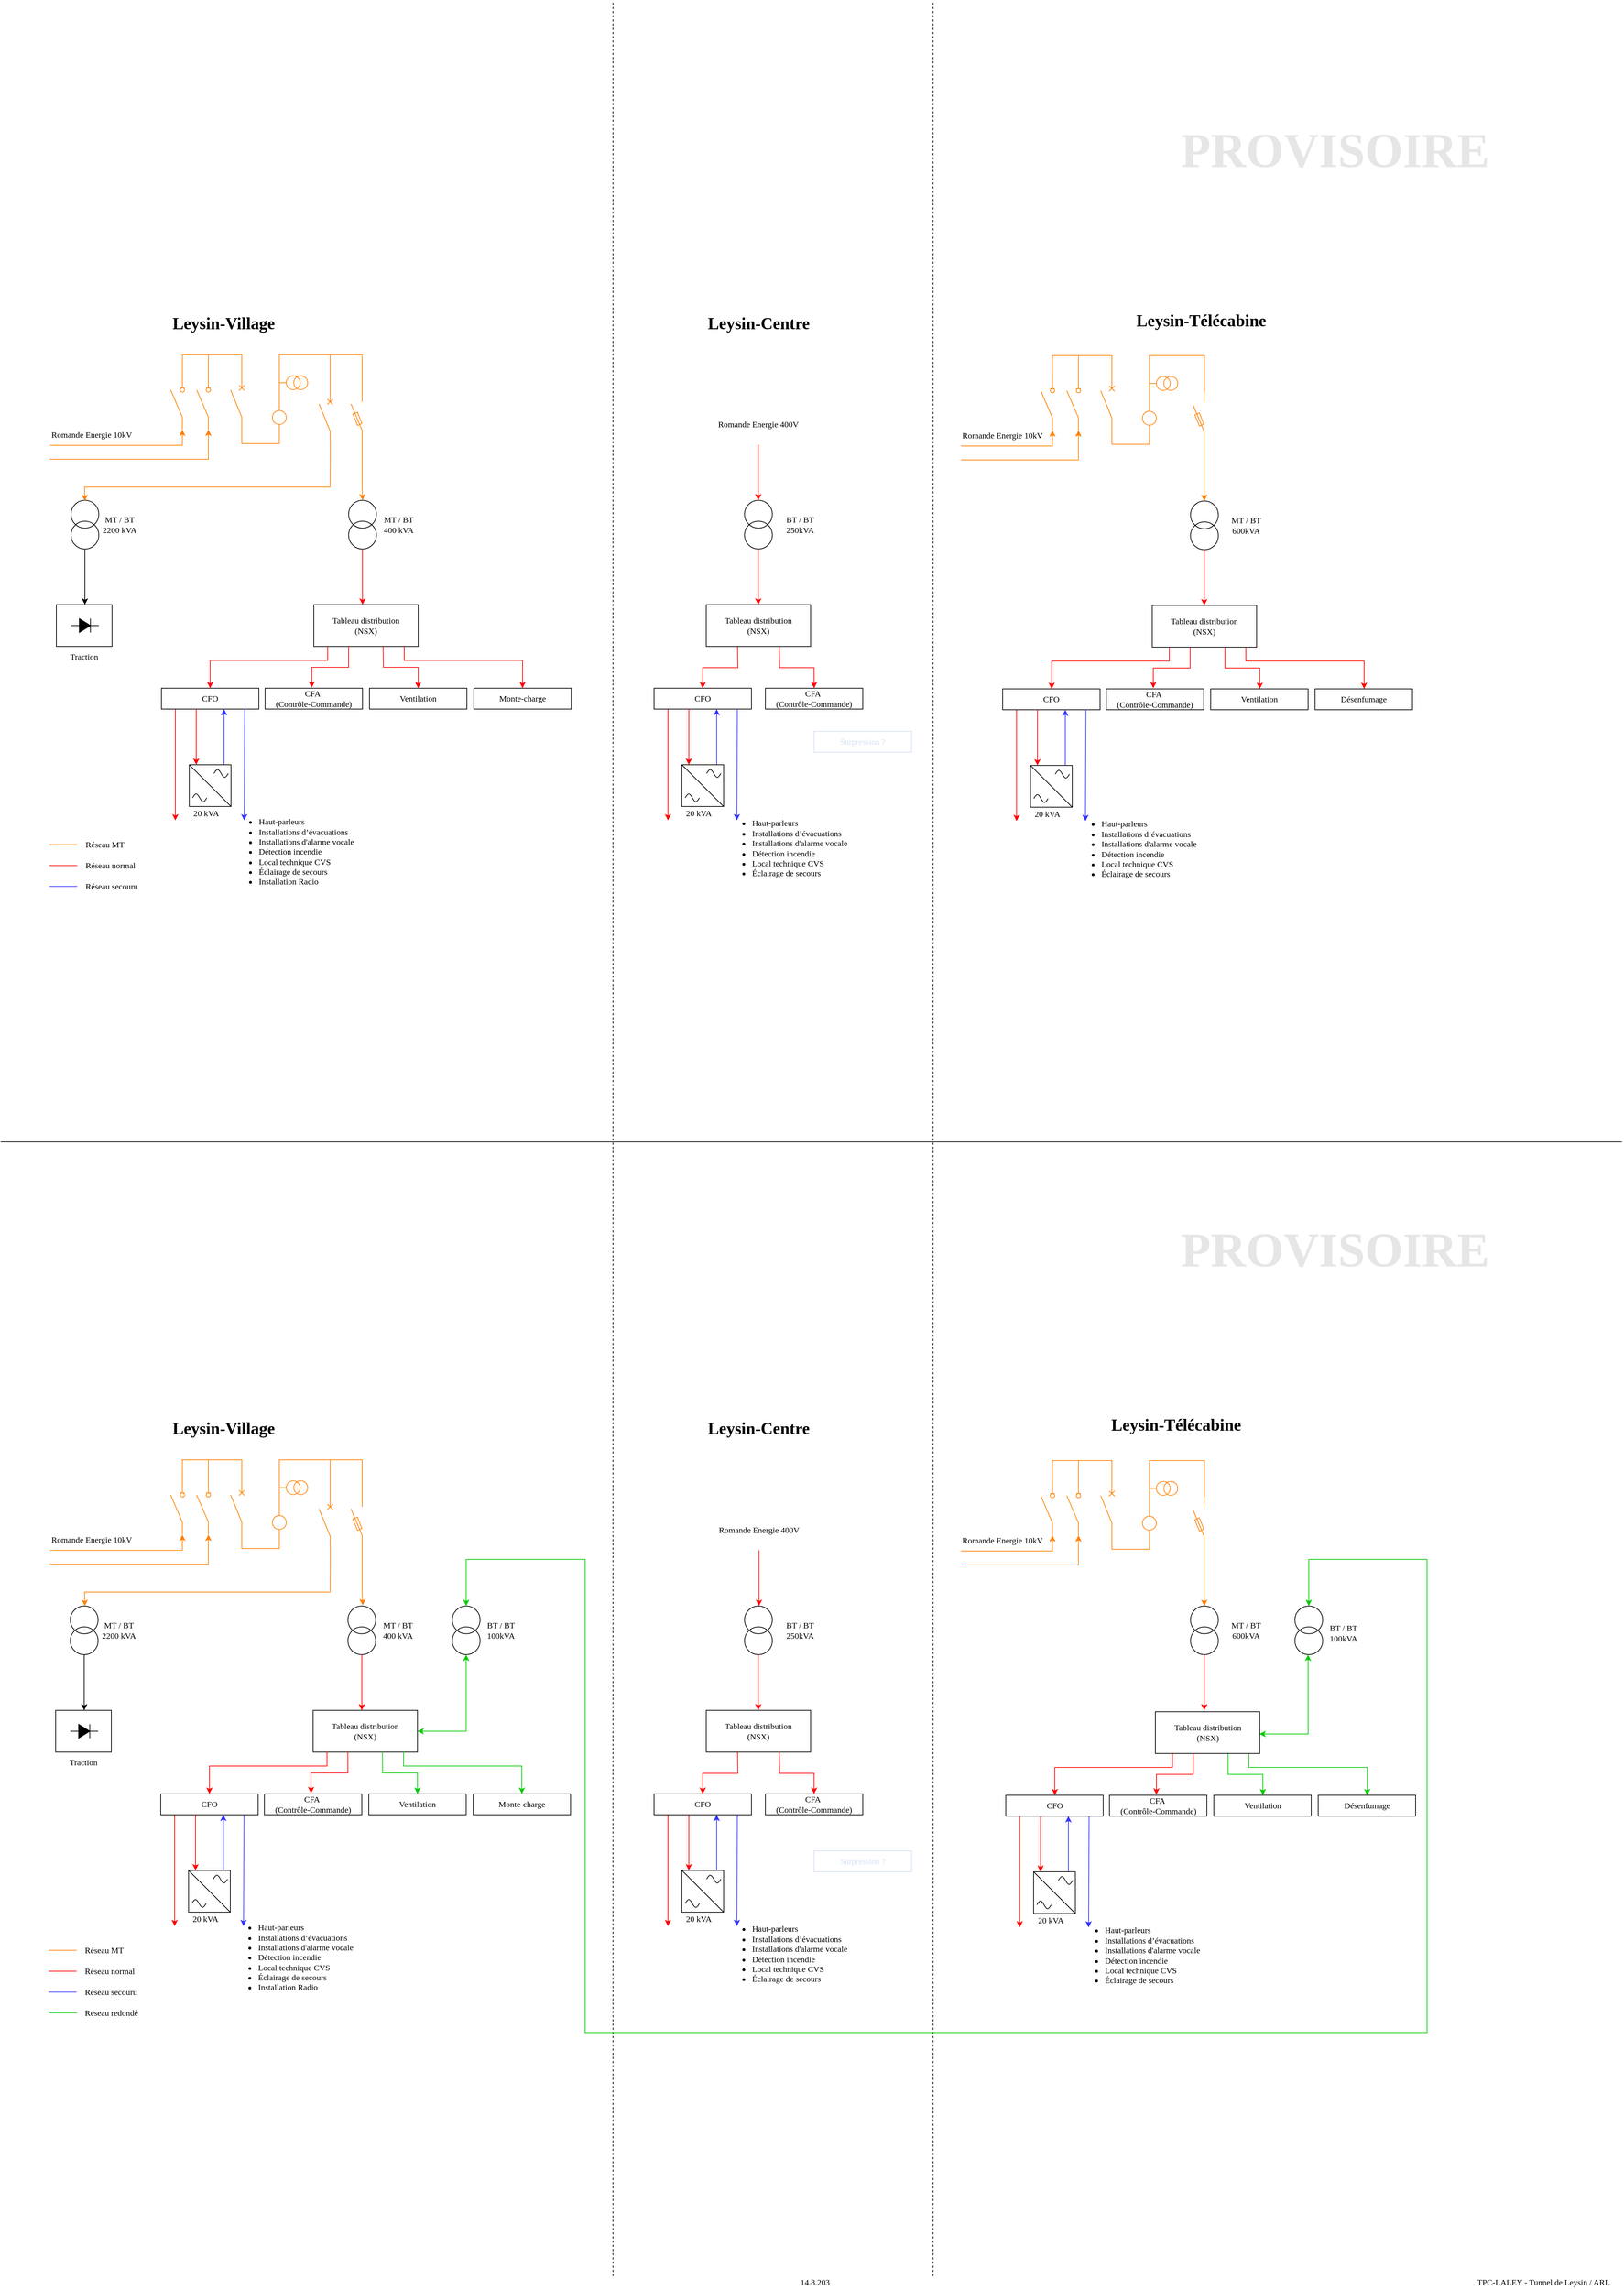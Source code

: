 <mxfile version="28.1.0">
  <diagram name="Page-1" id="7e0a89b8-554c-2b80-1dc8-d5c74ca68de4">
    <mxGraphModel dx="1440" dy="2960" grid="1" gridSize="10" guides="1" tooltips="1" connect="1" arrows="1" fold="1" page="1" pageScale="1" pageWidth="1169" pageHeight="1654" background="none" math="0" shadow="0">
      <root>
        <mxCell id="0" />
        <mxCell id="1" parent="0" />
        <mxCell id="WMZSX-UWGRPnT3wiFMgN-6" value="" style="group;fontFamily=Lucida Sans;" parent="1" vertex="1" connectable="0">
          <mxGeometry x="510.0" y="-912" width="30" height="60" as="geometry" />
        </mxCell>
        <mxCell id="WMZSX-UWGRPnT3wiFMgN-16" value="" style="group;fontFamily=Lucida Sans;" parent="WMZSX-UWGRPnT3wiFMgN-6" vertex="1" connectable="0">
          <mxGeometry x="-10" y="-10" width="40" height="70" as="geometry" />
        </mxCell>
        <mxCell id="WMZSX-UWGRPnT3wiFMgN-7" value="" style="ellipse;whiteSpace=wrap;html=1;aspect=fixed;fillColor=none;fontFamily=Lucida Sans;" parent="WMZSX-UWGRPnT3wiFMgN-16" vertex="1">
          <mxGeometry width="40" height="40" as="geometry" />
        </mxCell>
        <mxCell id="WMZSX-UWGRPnT3wiFMgN-8" value="" style="ellipse;whiteSpace=wrap;html=1;aspect=fixed;fillColor=none;fontFamily=Lucida Sans;" parent="WMZSX-UWGRPnT3wiFMgN-16" vertex="1">
          <mxGeometry y="30" width="40" height="40" as="geometry" />
        </mxCell>
        <mxCell id="WMZSX-UWGRPnT3wiFMgN-9" value="Leysin-Village" style="text;strokeColor=none;fillColor=none;html=1;fontSize=24;fontStyle=1;verticalAlign=middle;align=center;fontFamily=Georgia;" parent="1" vertex="1">
          <mxGeometry x="230" y="-1196" width="180" height="40" as="geometry" />
        </mxCell>
        <mxCell id="WMZSX-UWGRPnT3wiFMgN-10" value="Leysin-Centre" style="text;strokeColor=none;fillColor=none;html=1;fontSize=24;fontStyle=1;verticalAlign=middle;align=center;fontFamily=Georgia;" parent="1" vertex="1">
          <mxGeometry x="999" y="-1196" width="180" height="40" as="geometry" />
        </mxCell>
        <mxCell id="WMZSX-UWGRPnT3wiFMgN-11" value="Leysin-Télécabine" style="text;strokeColor=none;fillColor=none;html=1;fontSize=24;fontStyle=1;verticalAlign=middle;align=center;fontFamily=Georgia;" parent="1" vertex="1">
          <mxGeometry x="1605.01" y="-1200" width="240" height="40" as="geometry" />
        </mxCell>
        <mxCell id="WMZSX-UWGRPnT3wiFMgN-17" value="" style="group;fontFamily=Lucida Sans;" parent="1" vertex="1" connectable="0">
          <mxGeometry x="1079" y="-912" width="30" height="60" as="geometry" />
        </mxCell>
        <mxCell id="WMZSX-UWGRPnT3wiFMgN-18" value="" style="group;fontFamily=Lucida Sans;" parent="WMZSX-UWGRPnT3wiFMgN-17" vertex="1" connectable="0">
          <mxGeometry x="-10" y="-10" width="40" height="70" as="geometry" />
        </mxCell>
        <mxCell id="WMZSX-UWGRPnT3wiFMgN-19" value="" style="ellipse;whiteSpace=wrap;html=1;aspect=fixed;fillColor=none;fontFamily=Lucida Sans;" parent="WMZSX-UWGRPnT3wiFMgN-18" vertex="1">
          <mxGeometry width="40" height="40" as="geometry" />
        </mxCell>
        <mxCell id="WMZSX-UWGRPnT3wiFMgN-20" value="" style="ellipse;whiteSpace=wrap;html=1;aspect=fixed;fillColor=none;fontFamily=Lucida Sans;" parent="WMZSX-UWGRPnT3wiFMgN-18" vertex="1">
          <mxGeometry y="30" width="40" height="40" as="geometry" />
        </mxCell>
        <mxCell id="WMZSX-UWGRPnT3wiFMgN-21" value="" style="group;fontFamily=Lucida Sans;" parent="1" vertex="1" connectable="0">
          <mxGeometry x="1720" y="-911" width="30" height="60" as="geometry" />
        </mxCell>
        <mxCell id="WMZSX-UWGRPnT3wiFMgN-22" value="" style="group;fontFamily=Lucida Sans;" parent="WMZSX-UWGRPnT3wiFMgN-21" vertex="1" connectable="0">
          <mxGeometry x="-10" y="-10" width="40" height="70" as="geometry" />
        </mxCell>
        <mxCell id="WMZSX-UWGRPnT3wiFMgN-23" value="" style="ellipse;whiteSpace=wrap;html=1;aspect=fixed;fillColor=none;fontFamily=Lucida Sans;" parent="WMZSX-UWGRPnT3wiFMgN-22" vertex="1">
          <mxGeometry width="40" height="40" as="geometry" />
        </mxCell>
        <mxCell id="WMZSX-UWGRPnT3wiFMgN-24" value="" style="ellipse;whiteSpace=wrap;html=1;aspect=fixed;fillColor=none;fontFamily=Lucida Sans;" parent="WMZSX-UWGRPnT3wiFMgN-22" vertex="1">
          <mxGeometry y="30" width="40" height="40" as="geometry" />
        </mxCell>
        <mxCell id="WMZSX-UWGRPnT3wiFMgN-25" value="" style="endArrow=classic;html=1;rounded=0;fontColor=#FF0000;strokeColor=#FF0000;fontFamily=Lucida Sans;" parent="1" edge="1">
          <mxGeometry width="50" height="50" relative="1" as="geometry">
            <mxPoint x="1088.76" y="-1002" as="sourcePoint" />
            <mxPoint x="1088.76" y="-922" as="targetPoint" />
          </mxGeometry>
        </mxCell>
        <mxCell id="WMZSX-UWGRPnT3wiFMgN-29" value="&lt;div&gt;MT / BT&lt;/div&gt;&lt;div&gt;400 kVA&lt;/div&gt;" style="text;html=1;align=center;verticalAlign=middle;whiteSpace=wrap;rounded=0;fontFamily=Lucida Sans;" parent="1" vertex="1">
          <mxGeometry x="542" y="-902" width="60" height="30" as="geometry" />
        </mxCell>
        <mxCell id="WMZSX-UWGRPnT3wiFMgN-30" value="&lt;div&gt;MT / BT&lt;/div&gt;&lt;div&gt;600kVA&lt;/div&gt;" style="text;html=1;align=center;verticalAlign=middle;whiteSpace=wrap;rounded=0;fontFamily=Lucida Sans;" parent="1" vertex="1">
          <mxGeometry x="1760" y="-901" width="60" height="30" as="geometry" />
        </mxCell>
        <mxCell id="WMZSX-UWGRPnT3wiFMgN-31" value="&lt;div&gt;BT / BT&lt;/div&gt;&lt;div&gt;250kVA&lt;/div&gt;" style="text;html=1;align=center;verticalAlign=middle;whiteSpace=wrap;rounded=0;fontFamily=Lucida Sans;" parent="1" vertex="1">
          <mxGeometry x="1119" y="-902" width="60" height="30" as="geometry" />
        </mxCell>
        <mxCell id="WMZSX-UWGRPnT3wiFMgN-32" value="" style="endArrow=classic;html=1;rounded=0;fontColor=#FF0000;strokeColor=#FF0000;fontFamily=Lucida Sans;" parent="1" edge="1">
          <mxGeometry width="50" height="50" relative="1" as="geometry">
            <mxPoint x="520" y="-852" as="sourcePoint" />
            <mxPoint x="520" y="-772" as="targetPoint" />
          </mxGeometry>
        </mxCell>
        <mxCell id="WMZSX-UWGRPnT3wiFMgN-33" value="" style="endArrow=classic;html=1;rounded=0;fontColor=#FF0000;strokeColor=#FF0000;fontFamily=Lucida Sans;" parent="1" edge="1">
          <mxGeometry width="50" height="50" relative="1" as="geometry">
            <mxPoint x="1088.76" y="-852" as="sourcePoint" />
            <mxPoint x="1088.76" y="-772" as="targetPoint" />
          </mxGeometry>
        </mxCell>
        <mxCell id="WMZSX-UWGRPnT3wiFMgN-34" value="" style="endArrow=classic;html=1;rounded=0;fontColor=#FF0000;strokeColor=#FF0000;fontFamily=Lucida Sans;" parent="1" edge="1">
          <mxGeometry width="50" height="50" relative="1" as="geometry">
            <mxPoint x="1729.76" y="-851" as="sourcePoint" />
            <mxPoint x="1729.76" y="-771" as="targetPoint" />
          </mxGeometry>
        </mxCell>
        <mxCell id="WMZSX-UWGRPnT3wiFMgN-35" value="&lt;div&gt;Tableau distribution&lt;/div&gt;&lt;div&gt;(NSX)&lt;/div&gt;" style="rounded=0;whiteSpace=wrap;html=1;fontFamily=Lucida Sans;" parent="1" vertex="1">
          <mxGeometry x="450" y="-772" width="150" height="60" as="geometry" />
        </mxCell>
        <mxCell id="WMZSX-UWGRPnT3wiFMgN-90" style="edgeStyle=orthogonalEdgeStyle;rounded=0;orthogonalLoop=1;jettySize=auto;html=1;exitX=0.25;exitY=1;exitDx=0;exitDy=0;entryX=0.5;entryY=0;entryDx=0;entryDy=0;strokeColor=#FF0000;fontFamily=Lucida Sans;" parent="1" target="WMZSX-UWGRPnT3wiFMgN-80" edge="1">
          <mxGeometry relative="1" as="geometry">
            <mxPoint x="1059" y="-712" as="sourcePoint" />
          </mxGeometry>
        </mxCell>
        <mxCell id="WMZSX-UWGRPnT3wiFMgN-91" style="edgeStyle=orthogonalEdgeStyle;rounded=0;orthogonalLoop=1;jettySize=auto;html=1;exitX=0.75;exitY=1;exitDx=0;exitDy=0;entryX=0.5;entryY=0;entryDx=0;entryDy=0;strokeColor=#FF0000;fontFamily=Lucida Sans;" parent="1" target="WMZSX-UWGRPnT3wiFMgN-81" edge="1">
          <mxGeometry relative="1" as="geometry">
            <mxPoint x="1119" y="-712" as="sourcePoint" />
          </mxGeometry>
        </mxCell>
        <mxCell id="WMZSX-UWGRPnT3wiFMgN-38" value="" style="endArrow=classic;html=1;rounded=0;strokeColor=#FF0000;entryX=0.5;entryY=0;entryDx=0;entryDy=0;exitX=0.133;exitY=1;exitDx=0;exitDy=0;exitPerimeter=0;fontFamily=Lucida Sans;" parent="1" source="WMZSX-UWGRPnT3wiFMgN-35" target="WMZSX-UWGRPnT3wiFMgN-42" edge="1">
          <mxGeometry width="50" height="50" relative="1" as="geometry">
            <mxPoint x="450" y="-722" as="sourcePoint" />
            <mxPoint x="311" y="-652" as="targetPoint" />
            <Array as="points">
              <mxPoint x="470" y="-692" />
              <mxPoint x="301" y="-692" />
            </Array>
          </mxGeometry>
        </mxCell>
        <mxCell id="WMZSX-UWGRPnT3wiFMgN-39" value="" style="endArrow=classic;html=1;rounded=0;strokeColor=#FF0000;fontFamily=Lucida Sans;" parent="1" edge="1">
          <mxGeometry width="50" height="50" relative="1" as="geometry">
            <mxPoint x="251" y="-622" as="sourcePoint" />
            <mxPoint x="251" y="-462" as="targetPoint" />
          </mxGeometry>
        </mxCell>
        <mxCell id="WMZSX-UWGRPnT3wiFMgN-42" value="CFO" style="rounded=0;whiteSpace=wrap;html=1;fontFamily=Lucida Sans;" parent="1" vertex="1">
          <mxGeometry x="231" y="-652" width="140" height="30" as="geometry" />
        </mxCell>
        <mxCell id="WMZSX-UWGRPnT3wiFMgN-43" value="&lt;div&gt;CFA&amp;nbsp;&lt;/div&gt;&lt;div&gt;(Contrôle-Commande)&lt;/div&gt;" style="rounded=0;whiteSpace=wrap;html=1;fontFamily=Lucida Sans;" parent="1" vertex="1">
          <mxGeometry x="380" y="-652" width="140" height="30" as="geometry" />
        </mxCell>
        <mxCell id="WMZSX-UWGRPnT3wiFMgN-45" value="" style="endArrow=classic;html=1;rounded=0;strokeColor=#FF0000;fontFamily=Lucida Sans;" parent="1" edge="1">
          <mxGeometry width="50" height="50" relative="1" as="geometry">
            <mxPoint x="281" y="-622" as="sourcePoint" />
            <mxPoint x="281" y="-542" as="targetPoint" />
          </mxGeometry>
        </mxCell>
        <mxCell id="WMZSX-UWGRPnT3wiFMgN-46" value="" style="endArrow=classic;html=1;rounded=0;strokeColor=#3333FF;fontFamily=Lucida Sans;" parent="1" edge="1">
          <mxGeometry width="50" height="50" relative="1" as="geometry">
            <mxPoint x="350.71" y="-622" as="sourcePoint" />
            <mxPoint x="350" y="-462" as="targetPoint" />
          </mxGeometry>
        </mxCell>
        <mxCell id="WMZSX-UWGRPnT3wiFMgN-47" value="" style="endArrow=none;html=1;rounded=0;strokeColor=#3333FF;endFill=0;startArrow=classic;startFill=1;fontFamily=Lucida Sans;" parent="1" edge="1">
          <mxGeometry width="50" height="50" relative="1" as="geometry">
            <mxPoint x="321" y="-622" as="sourcePoint" />
            <mxPoint x="321" y="-542" as="targetPoint" />
          </mxGeometry>
        </mxCell>
        <mxCell id="WMZSX-UWGRPnT3wiFMgN-60" value="" style="group;fontFamily=Lucida Sans;" parent="1" vertex="1" connectable="0">
          <mxGeometry x="271" y="-542" width="60" height="60" as="geometry" />
        </mxCell>
        <mxCell id="WMZSX-UWGRPnT3wiFMgN-50" value="" style="whiteSpace=wrap;html=1;aspect=fixed;fontFamily=Lucida Sans;" parent="WMZSX-UWGRPnT3wiFMgN-60" vertex="1">
          <mxGeometry width="60" height="60" as="geometry" />
        </mxCell>
        <mxCell id="WMZSX-UWGRPnT3wiFMgN-54" value="" style="pointerEvents=1;verticalLabelPosition=bottom;shadow=0;dashed=0;align=center;html=1;verticalAlign=top;shape=mxgraph.electrical.waveforms.sine_wave;fontFamily=Lucida Sans;" parent="WMZSX-UWGRPnT3wiFMgN-60" vertex="1">
          <mxGeometry x="35.6" y="5" width="20.4" height="15" as="geometry" />
        </mxCell>
        <mxCell id="WMZSX-UWGRPnT3wiFMgN-55" value="" style="pointerEvents=1;verticalLabelPosition=bottom;shadow=0;dashed=0;align=center;html=1;verticalAlign=top;shape=mxgraph.electrical.waveforms.sine_wave;fontFamily=Lucida Sans;" parent="WMZSX-UWGRPnT3wiFMgN-60" vertex="1">
          <mxGeometry x="4.8" y="40" width="20.4" height="15" as="geometry" />
        </mxCell>
        <mxCell id="WMZSX-UWGRPnT3wiFMgN-59" value="" style="endArrow=none;html=1;rounded=0;exitX=0;exitY=0;exitDx=0;exitDy=0;entryX=1;entryY=1;entryDx=0;entryDy=0;fontFamily=Lucida Sans;" parent="WMZSX-UWGRPnT3wiFMgN-60" source="WMZSX-UWGRPnT3wiFMgN-50" target="WMZSX-UWGRPnT3wiFMgN-50" edge="1">
          <mxGeometry width="50" height="50" relative="1" as="geometry">
            <mxPoint x="145" y="15" as="sourcePoint" />
            <mxPoint x="170" y="-10" as="targetPoint" />
          </mxGeometry>
        </mxCell>
        <mxCell id="WMZSX-UWGRPnT3wiFMgN-61" value="" style="group;fontFamily=Lucida Sans;" parent="1" vertex="1" connectable="0">
          <mxGeometry x="111" y="-912" width="30" height="60" as="geometry" />
        </mxCell>
        <mxCell id="WMZSX-UWGRPnT3wiFMgN-62" value="" style="group;fontFamily=Lucida Sans;" parent="WMZSX-UWGRPnT3wiFMgN-61" vertex="1" connectable="0">
          <mxGeometry x="-10" y="-10" width="40" height="70" as="geometry" />
        </mxCell>
        <mxCell id="WMZSX-UWGRPnT3wiFMgN-63" value="" style="ellipse;whiteSpace=wrap;html=1;aspect=fixed;fillColor=none;fontFamily=Lucida Sans;" parent="WMZSX-UWGRPnT3wiFMgN-62" vertex="1">
          <mxGeometry width="40" height="40" as="geometry" />
        </mxCell>
        <mxCell id="WMZSX-UWGRPnT3wiFMgN-64" value="" style="ellipse;whiteSpace=wrap;html=1;aspect=fixed;fillColor=none;fontFamily=Lucida Sans;" parent="WMZSX-UWGRPnT3wiFMgN-62" vertex="1">
          <mxGeometry y="30" width="40" height="40" as="geometry" />
        </mxCell>
        <mxCell id="WMZSX-UWGRPnT3wiFMgN-67" value="" style="endArrow=classic;html=1;rounded=0;entryX=0.5;entryY=0;entryDx=0;entryDy=0;strokeColor=#FF8000;fontFamily=Lucida Sans;exitX=0.009;exitY=0.808;exitDx=0;exitDy=0;exitPerimeter=0;" parent="1" edge="1" source="AZiBgQPd6T0x16Jbdjpo-17">
          <mxGeometry width="50" height="50" relative="1" as="geometry">
            <mxPoint x="453.5" y="-1002.5" as="sourcePoint" />
            <mxPoint x="121.0" y="-921" as="targetPoint" />
            <Array as="points">
              <mxPoint x="473.43" y="-941" />
              <mxPoint x="290.43" y="-941" />
              <mxPoint x="120.43" y="-941" />
            </Array>
          </mxGeometry>
        </mxCell>
        <mxCell id="WMZSX-UWGRPnT3wiFMgN-68" value="&lt;div&gt;MT / BT&lt;/div&gt;&lt;div&gt;2200 kVA&lt;/div&gt;" style="text;html=1;align=center;verticalAlign=middle;whiteSpace=wrap;rounded=0;fontFamily=Lucida Sans;" parent="1" vertex="1">
          <mxGeometry x="141" y="-902" width="60" height="30" as="geometry" />
        </mxCell>
        <mxCell id="WMZSX-UWGRPnT3wiFMgN-69" value="" style="endArrow=classic;html=1;rounded=0;fontFamily=Lucida Sans;" parent="1" edge="1">
          <mxGeometry width="50" height="50" relative="1" as="geometry">
            <mxPoint x="121" y="-852" as="sourcePoint" />
            <mxPoint x="121" y="-772" as="targetPoint" />
          </mxGeometry>
        </mxCell>
        <mxCell id="WMZSX-UWGRPnT3wiFMgN-71" value="" style="endArrow=classic;html=1;rounded=0;strokeColor=#FF0000;entryX=0.479;entryY=-0.03;entryDx=0;entryDy=0;entryPerimeter=0;exitX=0.333;exitY=1;exitDx=0;exitDy=0;exitPerimeter=0;fontFamily=Lucida Sans;" parent="1" source="WMZSX-UWGRPnT3wiFMgN-35" target="WMZSX-UWGRPnT3wiFMgN-43" edge="1">
          <mxGeometry width="50" height="50" relative="1" as="geometry">
            <mxPoint x="490" y="-722" as="sourcePoint" />
            <mxPoint x="341" y="-652" as="targetPoint" />
            <Array as="points">
              <mxPoint x="500" y="-682" />
              <mxPoint x="447" y="-682" />
            </Array>
          </mxGeometry>
        </mxCell>
        <mxCell id="WMZSX-UWGRPnT3wiFMgN-73" value="" style="rounded=0;whiteSpace=wrap;html=1;fontFamily=Lucida Sans;" parent="1" vertex="1">
          <mxGeometry x="80" y="-772" width="80" height="60" as="geometry" />
        </mxCell>
        <mxCell id="WMZSX-UWGRPnT3wiFMgN-72" value="" style="pointerEvents=1;fillColor=strokeColor;verticalLabelPosition=bottom;shadow=0;dashed=0;align=center;html=1;verticalAlign=top;shape=mxgraph.electrical.diodes.diode;fontFamily=Lucida Sans;" parent="1" vertex="1">
          <mxGeometry x="101" y="-752" width="40" height="20" as="geometry" />
        </mxCell>
        <mxCell id="WMZSX-UWGRPnT3wiFMgN-74" value="Traction" style="text;html=1;align=center;verticalAlign=middle;whiteSpace=wrap;rounded=0;fontFamily=Lucida Sans;" parent="1" vertex="1">
          <mxGeometry x="90" y="-712" width="60" height="30" as="geometry" />
        </mxCell>
        <mxCell id="WMZSX-UWGRPnT3wiFMgN-75" value="Ventilation" style="rounded=0;whiteSpace=wrap;html=1;fontFamily=Lucida Sans;" parent="1" vertex="1">
          <mxGeometry x="530" y="-652" width="140" height="30" as="geometry" />
        </mxCell>
        <mxCell id="WMZSX-UWGRPnT3wiFMgN-76" value="Monte-charge" style="rounded=0;whiteSpace=wrap;html=1;fontFamily=Lucida Sans;" parent="1" vertex="1">
          <mxGeometry x="680" y="-652" width="140" height="30" as="geometry" />
        </mxCell>
        <mxCell id="WMZSX-UWGRPnT3wiFMgN-77" value="" style="endArrow=classic;html=1;rounded=0;strokeColor=#FF0000;entryX=0.5;entryY=0;entryDx=0;entryDy=0;exitX=0.664;exitY=0.999;exitDx=0;exitDy=0;exitPerimeter=0;fontFamily=Lucida Sans;" parent="1" source="WMZSX-UWGRPnT3wiFMgN-35" target="WMZSX-UWGRPnT3wiFMgN-75" edge="1">
          <mxGeometry width="50" height="50" relative="1" as="geometry">
            <mxPoint x="655" y="-741" as="sourcePoint" />
            <mxPoint x="602" y="-652" as="targetPoint" />
            <Array as="points">
              <mxPoint x="550" y="-682" />
              <mxPoint x="600" y="-682" />
            </Array>
          </mxGeometry>
        </mxCell>
        <mxCell id="WMZSX-UWGRPnT3wiFMgN-79" value="" style="endArrow=classic;html=1;rounded=0;strokeColor=#FF0000;fontFamily=Lucida Sans;" parent="1" edge="1">
          <mxGeometry width="50" height="50" relative="1" as="geometry">
            <mxPoint x="959" y="-622" as="sourcePoint" />
            <mxPoint x="959" y="-462" as="targetPoint" />
          </mxGeometry>
        </mxCell>
        <mxCell id="WMZSX-UWGRPnT3wiFMgN-80" value="CFO" style="rounded=0;whiteSpace=wrap;html=1;fontFamily=Lucida Sans;" parent="1" vertex="1">
          <mxGeometry x="939" y="-652" width="140" height="30" as="geometry" />
        </mxCell>
        <mxCell id="WMZSX-UWGRPnT3wiFMgN-81" value="&lt;div&gt;CFA&amp;nbsp;&lt;/div&gt;&lt;div&gt;(Contrôle-Commande)&lt;/div&gt;" style="rounded=0;whiteSpace=wrap;html=1;fontFamily=Lucida Sans;" parent="1" vertex="1">
          <mxGeometry x="1099" y="-652" width="140" height="30" as="geometry" />
        </mxCell>
        <mxCell id="WMZSX-UWGRPnT3wiFMgN-82" value="" style="endArrow=classic;html=1;rounded=0;strokeColor=#FF0000;fontFamily=Lucida Sans;" parent="1" edge="1">
          <mxGeometry width="50" height="50" relative="1" as="geometry">
            <mxPoint x="989" y="-622" as="sourcePoint" />
            <mxPoint x="989" y="-542" as="targetPoint" />
          </mxGeometry>
        </mxCell>
        <mxCell id="WMZSX-UWGRPnT3wiFMgN-83" value="" style="endArrow=classic;html=1;rounded=0;strokeColor=#3333FF;fontFamily=Lucida Sans;" parent="1" edge="1">
          <mxGeometry width="50" height="50" relative="1" as="geometry">
            <mxPoint x="1058.71" y="-622" as="sourcePoint" />
            <mxPoint x="1058" y="-462" as="targetPoint" />
          </mxGeometry>
        </mxCell>
        <mxCell id="WMZSX-UWGRPnT3wiFMgN-84" value="" style="endArrow=none;html=1;rounded=0;strokeColor=#3333FF;endFill=0;startArrow=classic;startFill=1;fontFamily=Lucida Sans;" parent="1" edge="1">
          <mxGeometry width="50" height="50" relative="1" as="geometry">
            <mxPoint x="1029" y="-622" as="sourcePoint" />
            <mxPoint x="1029" y="-542" as="targetPoint" />
          </mxGeometry>
        </mxCell>
        <mxCell id="WMZSX-UWGRPnT3wiFMgN-85" value="" style="group;fontFamily=Lucida Sans;" parent="1" vertex="1" connectable="0">
          <mxGeometry x="979" y="-542" width="60" height="60" as="geometry" />
        </mxCell>
        <mxCell id="WMZSX-UWGRPnT3wiFMgN-86" value="" style="whiteSpace=wrap;html=1;aspect=fixed;fontFamily=Lucida Sans;" parent="WMZSX-UWGRPnT3wiFMgN-85" vertex="1">
          <mxGeometry width="60" height="60" as="geometry" />
        </mxCell>
        <mxCell id="WMZSX-UWGRPnT3wiFMgN-87" value="" style="pointerEvents=1;verticalLabelPosition=bottom;shadow=0;dashed=0;align=center;html=1;verticalAlign=top;shape=mxgraph.electrical.waveforms.sine_wave;fontFamily=Lucida Sans;" parent="WMZSX-UWGRPnT3wiFMgN-85" vertex="1">
          <mxGeometry x="35.6" y="5" width="20.4" height="15" as="geometry" />
        </mxCell>
        <mxCell id="WMZSX-UWGRPnT3wiFMgN-88" value="" style="pointerEvents=1;verticalLabelPosition=bottom;shadow=0;dashed=0;align=center;html=1;verticalAlign=top;shape=mxgraph.electrical.waveforms.sine_wave;fontFamily=Lucida Sans;" parent="WMZSX-UWGRPnT3wiFMgN-85" vertex="1">
          <mxGeometry x="4.8" y="40" width="20.4" height="15" as="geometry" />
        </mxCell>
        <mxCell id="WMZSX-UWGRPnT3wiFMgN-89" value="" style="endArrow=none;html=1;rounded=0;exitX=0;exitY=0;exitDx=0;exitDy=0;entryX=1;entryY=1;entryDx=0;entryDy=0;fontFamily=Lucida Sans;" parent="WMZSX-UWGRPnT3wiFMgN-85" source="WMZSX-UWGRPnT3wiFMgN-86" target="WMZSX-UWGRPnT3wiFMgN-86" edge="1">
          <mxGeometry width="50" height="50" relative="1" as="geometry">
            <mxPoint x="145" y="15" as="sourcePoint" />
            <mxPoint x="170" y="-10" as="targetPoint" />
          </mxGeometry>
        </mxCell>
        <mxCell id="WMZSX-UWGRPnT3wiFMgN-93" value="" style="endArrow=classic;html=1;rounded=0;strokeColor=#FF0000;fontFamily=Lucida Sans;" parent="1" edge="1">
          <mxGeometry width="50" height="50" relative="1" as="geometry">
            <mxPoint x="1460" y="-621" as="sourcePoint" />
            <mxPoint x="1460" y="-461" as="targetPoint" />
          </mxGeometry>
        </mxCell>
        <mxCell id="WMZSX-UWGRPnT3wiFMgN-94" value="CFO" style="rounded=0;whiteSpace=wrap;html=1;fontFamily=Lucida Sans;" parent="1" vertex="1">
          <mxGeometry x="1440" y="-651" width="140" height="30" as="geometry" />
        </mxCell>
        <mxCell id="WMZSX-UWGRPnT3wiFMgN-95" value="&lt;div&gt;CFA&amp;nbsp;&lt;/div&gt;&lt;div&gt;(Contrôle-Commande)&lt;/div&gt;" style="rounded=0;whiteSpace=wrap;html=1;fontFamily=Lucida Sans;" parent="1" vertex="1">
          <mxGeometry x="1589" y="-651" width="140" height="30" as="geometry" />
        </mxCell>
        <mxCell id="WMZSX-UWGRPnT3wiFMgN-96" value="" style="endArrow=classic;html=1;rounded=0;strokeColor=#FF0000;fontFamily=Lucida Sans;" parent="1" edge="1">
          <mxGeometry width="50" height="50" relative="1" as="geometry">
            <mxPoint x="1490" y="-621" as="sourcePoint" />
            <mxPoint x="1490" y="-541" as="targetPoint" />
          </mxGeometry>
        </mxCell>
        <mxCell id="WMZSX-UWGRPnT3wiFMgN-97" value="" style="endArrow=classic;html=1;rounded=0;strokeColor=#3333FF;fontFamily=Lucida Sans;" parent="1" edge="1">
          <mxGeometry width="50" height="50" relative="1" as="geometry">
            <mxPoint x="1559.71" y="-621" as="sourcePoint" />
            <mxPoint x="1559" y="-461" as="targetPoint" />
          </mxGeometry>
        </mxCell>
        <mxCell id="WMZSX-UWGRPnT3wiFMgN-98" value="" style="endArrow=none;html=1;rounded=0;strokeColor=#3333FF;endFill=0;startArrow=classic;startFill=1;fontFamily=Lucida Sans;" parent="1" edge="1">
          <mxGeometry width="50" height="50" relative="1" as="geometry">
            <mxPoint x="1530" y="-621" as="sourcePoint" />
            <mxPoint x="1530" y="-541" as="targetPoint" />
          </mxGeometry>
        </mxCell>
        <mxCell id="WMZSX-UWGRPnT3wiFMgN-99" value="" style="group;fontFamily=Lucida Sans;" parent="1" vertex="1" connectable="0">
          <mxGeometry x="1480" y="-541" width="60" height="60" as="geometry" />
        </mxCell>
        <mxCell id="WMZSX-UWGRPnT3wiFMgN-100" value="" style="whiteSpace=wrap;html=1;aspect=fixed;fontFamily=Lucida Sans;" parent="WMZSX-UWGRPnT3wiFMgN-99" vertex="1">
          <mxGeometry width="60" height="60" as="geometry" />
        </mxCell>
        <mxCell id="WMZSX-UWGRPnT3wiFMgN-101" value="" style="pointerEvents=1;verticalLabelPosition=bottom;shadow=0;dashed=0;align=center;html=1;verticalAlign=top;shape=mxgraph.electrical.waveforms.sine_wave;fontFamily=Lucida Sans;" parent="WMZSX-UWGRPnT3wiFMgN-99" vertex="1">
          <mxGeometry x="35.6" y="5" width="20.4" height="15" as="geometry" />
        </mxCell>
        <mxCell id="WMZSX-UWGRPnT3wiFMgN-102" value="" style="pointerEvents=1;verticalLabelPosition=bottom;shadow=0;dashed=0;align=center;html=1;verticalAlign=top;shape=mxgraph.electrical.waveforms.sine_wave;fontFamily=Lucida Sans;" parent="WMZSX-UWGRPnT3wiFMgN-99" vertex="1">
          <mxGeometry x="4.8" y="40" width="20.4" height="15" as="geometry" />
        </mxCell>
        <mxCell id="WMZSX-UWGRPnT3wiFMgN-103" value="" style="endArrow=none;html=1;rounded=0;exitX=0;exitY=0;exitDx=0;exitDy=0;entryX=1;entryY=1;entryDx=0;entryDy=0;fontFamily=Lucida Sans;" parent="WMZSX-UWGRPnT3wiFMgN-99" source="WMZSX-UWGRPnT3wiFMgN-100" target="WMZSX-UWGRPnT3wiFMgN-100" edge="1">
          <mxGeometry width="50" height="50" relative="1" as="geometry">
            <mxPoint x="145" y="15" as="sourcePoint" />
            <mxPoint x="170" y="-10" as="targetPoint" />
          </mxGeometry>
        </mxCell>
        <mxCell id="WMZSX-UWGRPnT3wiFMgN-105" value="Ventilation" style="rounded=0;whiteSpace=wrap;html=1;fontFamily=Lucida Sans;" parent="1" vertex="1">
          <mxGeometry x="1739" y="-651" width="140" height="30" as="geometry" />
        </mxCell>
        <mxCell id="WMZSX-UWGRPnT3wiFMgN-106" value="Désenfumage" style="rounded=0;whiteSpace=wrap;html=1;fontFamily=Lucida Sans;" parent="1" vertex="1">
          <mxGeometry x="1889" y="-651" width="140" height="30" as="geometry" />
        </mxCell>
        <mxCell id="WMZSX-UWGRPnT3wiFMgN-109" value="" style="endArrow=classic;html=1;rounded=0;strokeColor=#FF0000;entryX=0.5;entryY=0;entryDx=0;entryDy=0;fontFamily=Lucida Sans;" parent="1" target="WMZSX-UWGRPnT3wiFMgN-76" edge="1">
          <mxGeometry width="50" height="50" relative="1" as="geometry">
            <mxPoint x="580" y="-712" as="sourcePoint" />
            <mxPoint x="750" y="-652" as="targetPoint" />
            <Array as="points">
              <mxPoint x="580" y="-692" />
              <mxPoint x="750" y="-692" />
            </Array>
          </mxGeometry>
        </mxCell>
        <mxCell id="WMZSX-UWGRPnT3wiFMgN-110" value="&lt;div&gt;Tableau distribution&lt;/div&gt;&lt;div&gt;(NSX)&lt;/div&gt;" style="rounded=0;whiteSpace=wrap;html=1;fontFamily=Lucida Sans;" parent="1" vertex="1">
          <mxGeometry x="1014" y="-772" width="150" height="60" as="geometry" />
        </mxCell>
        <mxCell id="WMZSX-UWGRPnT3wiFMgN-111" value="&lt;div&gt;Tableau distribution&lt;/div&gt;&lt;div&gt;(NSX)&lt;/div&gt;" style="rounded=0;whiteSpace=wrap;html=1;fontFamily=Lucida Sans;" parent="1" vertex="1">
          <mxGeometry x="1655" y="-771" width="150" height="60" as="geometry" />
        </mxCell>
        <mxCell id="WMZSX-UWGRPnT3wiFMgN-112" value="" style="endArrow=classic;html=1;rounded=0;strokeColor=#FF0000;entryX=0.5;entryY=0;entryDx=0;entryDy=0;exitX=0.133;exitY=1;exitDx=0;exitDy=0;exitPerimeter=0;fontFamily=Lucida Sans;" parent="1" edge="1">
          <mxGeometry width="50" height="50" relative="1" as="geometry">
            <mxPoint x="1679.5" y="-711" as="sourcePoint" />
            <mxPoint x="1510.5" y="-651" as="targetPoint" />
            <Array as="points">
              <mxPoint x="1679.5" y="-691" />
              <mxPoint x="1510.5" y="-691" />
            </Array>
          </mxGeometry>
        </mxCell>
        <mxCell id="WMZSX-UWGRPnT3wiFMgN-113" value="" style="endArrow=classic;html=1;rounded=0;strokeColor=#FF0000;entryX=0.479;entryY=-0.03;entryDx=0;entryDy=0;entryPerimeter=0;exitX=0.333;exitY=1;exitDx=0;exitDy=0;exitPerimeter=0;fontFamily=Lucida Sans;" parent="1" edge="1">
          <mxGeometry width="50" height="50" relative="1" as="geometry">
            <mxPoint x="1709.5" y="-711" as="sourcePoint" />
            <mxPoint x="1656.5" y="-652" as="targetPoint" />
            <Array as="points">
              <mxPoint x="1709.5" y="-681" />
              <mxPoint x="1656.5" y="-681" />
            </Array>
          </mxGeometry>
        </mxCell>
        <mxCell id="WMZSX-UWGRPnT3wiFMgN-114" value="" style="endArrow=classic;html=1;rounded=0;strokeColor=#FF0000;entryX=0.5;entryY=0;entryDx=0;entryDy=0;exitX=0.664;exitY=0.999;exitDx=0;exitDy=0;exitPerimeter=0;fontFamily=Lucida Sans;" parent="1" edge="1">
          <mxGeometry width="50" height="50" relative="1" as="geometry">
            <mxPoint x="1759.5" y="-711" as="sourcePoint" />
            <mxPoint x="1809.5" y="-651" as="targetPoint" />
            <Array as="points">
              <mxPoint x="1759.5" y="-681" />
              <mxPoint x="1809.5" y="-681" />
            </Array>
          </mxGeometry>
        </mxCell>
        <mxCell id="WMZSX-UWGRPnT3wiFMgN-115" value="" style="endArrow=classic;html=1;rounded=0;strokeColor=#FF0000;entryX=0.5;entryY=0;entryDx=0;entryDy=0;fontFamily=Lucida Sans;" parent="1" edge="1">
          <mxGeometry width="50" height="50" relative="1" as="geometry">
            <mxPoint x="1789.5" y="-711" as="sourcePoint" />
            <mxPoint x="1959.5" y="-651" as="targetPoint" />
            <Array as="points">
              <mxPoint x="1789.5" y="-691" />
              <mxPoint x="1959.5" y="-691" />
            </Array>
          </mxGeometry>
        </mxCell>
        <mxCell id="WMZSX-UWGRPnT3wiFMgN-116" value="" style="endArrow=none;html=1;rounded=0;strokeColor=#FF0000;endFill=0;fontFamily=Lucida Sans;" parent="1" edge="1">
          <mxGeometry width="50" height="50" relative="1" as="geometry">
            <mxPoint x="70" y="-397.14" as="sourcePoint" />
            <mxPoint x="110" y="-397.14" as="targetPoint" />
          </mxGeometry>
        </mxCell>
        <mxCell id="WMZSX-UWGRPnT3wiFMgN-117" value="&lt;div align=&quot;left&quot;&gt;Réseau normal&lt;/div&gt;" style="text;html=1;align=left;verticalAlign=middle;whiteSpace=wrap;rounded=0;fontFamily=Lucida Sans;" parent="1" vertex="1">
          <mxGeometry x="120" y="-412" width="90" height="30" as="geometry" />
        </mxCell>
        <mxCell id="WMZSX-UWGRPnT3wiFMgN-118" value="" style="endArrow=none;html=1;rounded=0;strokeColor=#3333FF;endFill=0;fontFamily=Lucida Sans;" parent="1" edge="1">
          <mxGeometry width="50" height="50" relative="1" as="geometry">
            <mxPoint x="70" y="-367.14" as="sourcePoint" />
            <mxPoint x="110" y="-367.14" as="targetPoint" />
          </mxGeometry>
        </mxCell>
        <mxCell id="WMZSX-UWGRPnT3wiFMgN-119" value="&lt;div align=&quot;left&quot;&gt;Réseau secouru&lt;/div&gt;" style="text;html=1;align=left;verticalAlign=middle;whiteSpace=wrap;rounded=0;fontFamily=Lucida Sans;" parent="1" vertex="1">
          <mxGeometry x="120" y="-382" width="100" height="30" as="geometry" />
        </mxCell>
        <mxCell id="WMZSX-UWGRPnT3wiFMgN-120" value="" style="endArrow=none;dashed=1;html=1;rounded=0;fontFamily=Lucida Sans;" parent="1" edge="1">
          <mxGeometry width="50" height="50" relative="1" as="geometry">
            <mxPoint x="880" y="1630" as="sourcePoint" />
            <mxPoint x="880" y="-1640" as="targetPoint" />
          </mxGeometry>
        </mxCell>
        <mxCell id="WMZSX-UWGRPnT3wiFMgN-121" value="" style="endArrow=none;dashed=1;html=1;rounded=0;fontFamily=Lucida Sans;" parent="1" edge="1">
          <mxGeometry width="50" height="50" relative="1" as="geometry">
            <mxPoint x="1340" y="1630" as="sourcePoint" />
            <mxPoint x="1340" y="-1640" as="targetPoint" />
          </mxGeometry>
        </mxCell>
        <mxCell id="WMZSX-UWGRPnT3wiFMgN-122" value="" style="group;fontFamily=Lucida Sans;" parent="1" vertex="1" connectable="0">
          <mxGeometry x="509.0" y="677" width="30" height="60" as="geometry" />
        </mxCell>
        <mxCell id="WMZSX-UWGRPnT3wiFMgN-123" value="" style="group;fontFamily=Lucida Sans;" parent="WMZSX-UWGRPnT3wiFMgN-122" vertex="1" connectable="0">
          <mxGeometry x="-10" y="-10" width="40" height="70" as="geometry" />
        </mxCell>
        <mxCell id="WMZSX-UWGRPnT3wiFMgN-210" value="" style="group;fontFamily=Lucida Sans;" parent="WMZSX-UWGRPnT3wiFMgN-123" vertex="1" connectable="0">
          <mxGeometry width="40" height="70" as="geometry" />
        </mxCell>
        <mxCell id="WMZSX-UWGRPnT3wiFMgN-124" value="" style="ellipse;whiteSpace=wrap;html=1;aspect=fixed;fillColor=none;fontFamily=Lucida Sans;" parent="WMZSX-UWGRPnT3wiFMgN-210" vertex="1">
          <mxGeometry width="40" height="40" as="geometry" />
        </mxCell>
        <mxCell id="WMZSX-UWGRPnT3wiFMgN-125" value="" style="ellipse;whiteSpace=wrap;html=1;aspect=fixed;fillColor=none;fontFamily=Lucida Sans;" parent="WMZSX-UWGRPnT3wiFMgN-210" vertex="1">
          <mxGeometry y="30" width="40" height="40" as="geometry" />
        </mxCell>
        <mxCell id="WMZSX-UWGRPnT3wiFMgN-130" value="" style="group;fontFamily=Lucida Sans;" parent="1" vertex="1" connectable="0">
          <mxGeometry x="1079" y="677" width="30" height="60" as="geometry" />
        </mxCell>
        <mxCell id="WMZSX-UWGRPnT3wiFMgN-131" value="" style="group;fontFamily=Lucida Sans;" parent="WMZSX-UWGRPnT3wiFMgN-130" vertex="1" connectable="0">
          <mxGeometry x="-10" y="-10" width="40" height="70" as="geometry" />
        </mxCell>
        <mxCell id="WMZSX-UWGRPnT3wiFMgN-211" value="" style="group;fontFamily=Lucida Sans;" parent="WMZSX-UWGRPnT3wiFMgN-131" vertex="1" connectable="0">
          <mxGeometry width="40" height="70" as="geometry" />
        </mxCell>
        <mxCell id="WMZSX-UWGRPnT3wiFMgN-132" value="" style="ellipse;whiteSpace=wrap;html=1;aspect=fixed;fillColor=none;fontFamily=Lucida Sans;" parent="WMZSX-UWGRPnT3wiFMgN-211" vertex="1">
          <mxGeometry width="40" height="40" as="geometry" />
        </mxCell>
        <mxCell id="WMZSX-UWGRPnT3wiFMgN-133" value="" style="ellipse;whiteSpace=wrap;html=1;aspect=fixed;fillColor=none;fontFamily=Lucida Sans;" parent="WMZSX-UWGRPnT3wiFMgN-211" vertex="1">
          <mxGeometry y="30" width="40" height="40" as="geometry" />
        </mxCell>
        <mxCell id="WMZSX-UWGRPnT3wiFMgN-134" value="" style="group;fontFamily=Lucida Sans;" parent="1" vertex="1" connectable="0">
          <mxGeometry x="1684.34" y="677" width="30" height="60" as="geometry" />
        </mxCell>
        <mxCell id="WMZSX-UWGRPnT3wiFMgN-140" value="&lt;div&gt;MT / BT&lt;/div&gt;&lt;div&gt;400 kVA&lt;/div&gt;" style="text;html=1;align=center;verticalAlign=middle;whiteSpace=wrap;rounded=0;fontFamily=Lucida Sans;" parent="1" vertex="1">
          <mxGeometry x="541" y="687" width="60" height="30" as="geometry" />
        </mxCell>
        <mxCell id="WMZSX-UWGRPnT3wiFMgN-142" value="&lt;div&gt;BT / BT&lt;/div&gt;&lt;div&gt;250kVA&lt;/div&gt;" style="text;html=1;align=center;verticalAlign=middle;whiteSpace=wrap;rounded=0;fontFamily=Lucida Sans;" parent="1" vertex="1">
          <mxGeometry x="1119" y="687" width="60" height="30" as="geometry" />
        </mxCell>
        <mxCell id="WMZSX-UWGRPnT3wiFMgN-143" value="" style="endArrow=classic;html=1;rounded=0;fontColor=#FF0000;strokeColor=#FF0000;fontFamily=Lucida Sans;" parent="1" edge="1">
          <mxGeometry width="50" height="50" relative="1" as="geometry">
            <mxPoint x="519" y="737" as="sourcePoint" />
            <mxPoint x="519" y="817" as="targetPoint" />
          </mxGeometry>
        </mxCell>
        <mxCell id="WMZSX-UWGRPnT3wiFMgN-144" value="" style="endArrow=classic;html=1;rounded=0;fontColor=#FF0000;strokeColor=#FF0000;fontFamily=Lucida Sans;" parent="1" edge="1">
          <mxGeometry width="50" height="50" relative="1" as="geometry">
            <mxPoint x="1088.76" y="737" as="sourcePoint" />
            <mxPoint x="1088.76" y="817" as="targetPoint" />
          </mxGeometry>
        </mxCell>
        <mxCell id="WMZSX-UWGRPnT3wiFMgN-221" style="edgeStyle=orthogonalEdgeStyle;rounded=0;orthogonalLoop=1;jettySize=auto;html=1;exitX=1;exitY=0.5;exitDx=0;exitDy=0;entryX=0.5;entryY=1;entryDx=0;entryDy=0;strokeColor=#00CC00;endArrow=classic;endFill=1;startArrow=classic;startFill=1;fontFamily=Lucida Sans;" parent="1" source="WMZSX-UWGRPnT3wiFMgN-146" target="WMZSX-UWGRPnT3wiFMgN-220" edge="1">
          <mxGeometry relative="1" as="geometry">
            <mxPoint x="659" y="737" as="targetPoint" />
            <Array as="points">
              <mxPoint x="669" y="847" />
            </Array>
          </mxGeometry>
        </mxCell>
        <mxCell id="WMZSX-UWGRPnT3wiFMgN-146" value="&lt;div&gt;Tableau distribution&lt;/div&gt;&lt;div&gt;(NSX)&lt;/div&gt;" style="rounded=0;whiteSpace=wrap;html=1;fontFamily=Lucida Sans;" parent="1" vertex="1">
          <mxGeometry x="449" y="817" width="150" height="60" as="geometry" />
        </mxCell>
        <mxCell id="WMZSX-UWGRPnT3wiFMgN-147" style="edgeStyle=orthogonalEdgeStyle;rounded=0;orthogonalLoop=1;jettySize=auto;html=1;exitX=0.25;exitY=1;exitDx=0;exitDy=0;entryX=0.5;entryY=0;entryDx=0;entryDy=0;strokeColor=#FF0000;fontFamily=Lucida Sans;" parent="1" target="WMZSX-UWGRPnT3wiFMgN-176" edge="1">
          <mxGeometry relative="1" as="geometry">
            <mxPoint x="1059" y="877" as="sourcePoint" />
          </mxGeometry>
        </mxCell>
        <mxCell id="WMZSX-UWGRPnT3wiFMgN-148" style="edgeStyle=orthogonalEdgeStyle;rounded=0;orthogonalLoop=1;jettySize=auto;html=1;exitX=0.75;exitY=1;exitDx=0;exitDy=0;entryX=0.5;entryY=0;entryDx=0;entryDy=0;strokeColor=#FF0000;fontFamily=Lucida Sans;" parent="1" target="WMZSX-UWGRPnT3wiFMgN-177" edge="1">
          <mxGeometry relative="1" as="geometry">
            <mxPoint x="1119" y="877" as="sourcePoint" />
          </mxGeometry>
        </mxCell>
        <mxCell id="WMZSX-UWGRPnT3wiFMgN-149" value="" style="endArrow=classic;html=1;rounded=0;strokeColor=#FF0000;entryX=0.5;entryY=0;entryDx=0;entryDy=0;exitX=0.133;exitY=1;exitDx=0;exitDy=0;exitPerimeter=0;fontFamily=Lucida Sans;" parent="1" source="WMZSX-UWGRPnT3wiFMgN-146" target="WMZSX-UWGRPnT3wiFMgN-151" edge="1">
          <mxGeometry width="50" height="50" relative="1" as="geometry">
            <mxPoint x="449" y="867" as="sourcePoint" />
            <mxPoint x="310" y="937" as="targetPoint" />
            <Array as="points">
              <mxPoint x="469" y="897" />
              <mxPoint x="300" y="897" />
            </Array>
          </mxGeometry>
        </mxCell>
        <mxCell id="WMZSX-UWGRPnT3wiFMgN-150" value="" style="endArrow=classic;html=1;rounded=0;strokeColor=#FF0000;fontFamily=Lucida Sans;" parent="1" edge="1">
          <mxGeometry width="50" height="50" relative="1" as="geometry">
            <mxPoint x="250" y="967" as="sourcePoint" />
            <mxPoint x="250" y="1127" as="targetPoint" />
          </mxGeometry>
        </mxCell>
        <mxCell id="WMZSX-UWGRPnT3wiFMgN-151" value="CFO" style="rounded=0;whiteSpace=wrap;html=1;fontFamily=Lucida Sans;" parent="1" vertex="1">
          <mxGeometry x="230" y="937" width="140" height="30" as="geometry" />
        </mxCell>
        <mxCell id="WMZSX-UWGRPnT3wiFMgN-152" value="&lt;div&gt;CFA&amp;nbsp;&lt;/div&gt;&lt;div&gt;(Contrôle-Commande)&lt;/div&gt;" style="rounded=0;whiteSpace=wrap;html=1;fontFamily=Lucida Sans;" parent="1" vertex="1">
          <mxGeometry x="379" y="937" width="140" height="30" as="geometry" />
        </mxCell>
        <mxCell id="WMZSX-UWGRPnT3wiFMgN-153" value="" style="endArrow=classic;html=1;rounded=0;strokeColor=#FF0000;fontFamily=Lucida Sans;" parent="1" edge="1">
          <mxGeometry width="50" height="50" relative="1" as="geometry">
            <mxPoint x="280" y="967" as="sourcePoint" />
            <mxPoint x="280" y="1047" as="targetPoint" />
          </mxGeometry>
        </mxCell>
        <mxCell id="WMZSX-UWGRPnT3wiFMgN-154" value="" style="endArrow=classic;html=1;rounded=0;strokeColor=#3333FF;fontFamily=Lucida Sans;" parent="1" edge="1">
          <mxGeometry width="50" height="50" relative="1" as="geometry">
            <mxPoint x="349.71" y="967" as="sourcePoint" />
            <mxPoint x="349" y="1127" as="targetPoint" />
          </mxGeometry>
        </mxCell>
        <mxCell id="WMZSX-UWGRPnT3wiFMgN-155" value="" style="endArrow=none;html=1;rounded=0;strokeColor=#3333FF;endFill=0;startArrow=classic;startFill=1;fontFamily=Lucida Sans;" parent="1" edge="1">
          <mxGeometry width="50" height="50" relative="1" as="geometry">
            <mxPoint x="320" y="967" as="sourcePoint" />
            <mxPoint x="320" y="1047" as="targetPoint" />
          </mxGeometry>
        </mxCell>
        <mxCell id="WMZSX-UWGRPnT3wiFMgN-156" value="" style="group;fontFamily=Lucida Sans;" parent="1" vertex="1" connectable="0">
          <mxGeometry x="270" y="1047" width="60" height="60" as="geometry" />
        </mxCell>
        <mxCell id="WMZSX-UWGRPnT3wiFMgN-157" value="" style="whiteSpace=wrap;html=1;aspect=fixed;fontFamily=Lucida Sans;" parent="WMZSX-UWGRPnT3wiFMgN-156" vertex="1">
          <mxGeometry width="60" height="60" as="geometry" />
        </mxCell>
        <mxCell id="WMZSX-UWGRPnT3wiFMgN-158" value="" style="pointerEvents=1;verticalLabelPosition=bottom;shadow=0;dashed=0;align=center;html=1;verticalAlign=top;shape=mxgraph.electrical.waveforms.sine_wave;fontFamily=Lucida Sans;" parent="WMZSX-UWGRPnT3wiFMgN-156" vertex="1">
          <mxGeometry x="35.6" y="5" width="20.4" height="15" as="geometry" />
        </mxCell>
        <mxCell id="WMZSX-UWGRPnT3wiFMgN-159" value="" style="pointerEvents=1;verticalLabelPosition=bottom;shadow=0;dashed=0;align=center;html=1;verticalAlign=top;shape=mxgraph.electrical.waveforms.sine_wave;fontFamily=Lucida Sans;" parent="WMZSX-UWGRPnT3wiFMgN-156" vertex="1">
          <mxGeometry x="4.8" y="40" width="20.4" height="15" as="geometry" />
        </mxCell>
        <mxCell id="WMZSX-UWGRPnT3wiFMgN-160" value="" style="endArrow=none;html=1;rounded=0;exitX=0;exitY=0;exitDx=0;exitDy=0;entryX=1;entryY=1;entryDx=0;entryDy=0;fontFamily=Lucida Sans;" parent="WMZSX-UWGRPnT3wiFMgN-156" source="WMZSX-UWGRPnT3wiFMgN-157" target="WMZSX-UWGRPnT3wiFMgN-157" edge="1">
          <mxGeometry width="50" height="50" relative="1" as="geometry">
            <mxPoint x="145" y="15" as="sourcePoint" />
            <mxPoint x="170" y="-10" as="targetPoint" />
          </mxGeometry>
        </mxCell>
        <mxCell id="WMZSX-UWGRPnT3wiFMgN-161" value="" style="group;fontFamily=Lucida Sans;" parent="1" vertex="1" connectable="0">
          <mxGeometry x="110" y="677" width="30" height="60" as="geometry" />
        </mxCell>
        <mxCell id="WMZSX-UWGRPnT3wiFMgN-162" value="" style="group;fontFamily=Lucida Sans;" parent="WMZSX-UWGRPnT3wiFMgN-161" vertex="1" connectable="0">
          <mxGeometry x="-10" y="-10" width="40" height="70" as="geometry" />
        </mxCell>
        <mxCell id="WMZSX-UWGRPnT3wiFMgN-163" value="" style="ellipse;whiteSpace=wrap;html=1;aspect=fixed;fillColor=none;fontFamily=Lucida Sans;" parent="WMZSX-UWGRPnT3wiFMgN-162" vertex="1">
          <mxGeometry width="40" height="40" as="geometry" />
        </mxCell>
        <mxCell id="WMZSX-UWGRPnT3wiFMgN-164" value="" style="ellipse;whiteSpace=wrap;html=1;aspect=fixed;fillColor=none;fontFamily=Lucida Sans;" parent="WMZSX-UWGRPnT3wiFMgN-162" vertex="1">
          <mxGeometry y="30" width="40" height="40" as="geometry" />
        </mxCell>
        <mxCell id="WMZSX-UWGRPnT3wiFMgN-166" value="&lt;div&gt;MT / BT&lt;/div&gt;&lt;div&gt;2200 kVA&lt;/div&gt;" style="text;html=1;align=center;verticalAlign=middle;whiteSpace=wrap;rounded=0;fontFamily=Lucida Sans;" parent="1" vertex="1">
          <mxGeometry x="140" y="687" width="60" height="30" as="geometry" />
        </mxCell>
        <mxCell id="WMZSX-UWGRPnT3wiFMgN-167" value="" style="endArrow=classic;html=1;rounded=0;fontFamily=Lucida Sans;" parent="1" edge="1">
          <mxGeometry width="50" height="50" relative="1" as="geometry">
            <mxPoint x="120" y="737" as="sourcePoint" />
            <mxPoint x="120" y="817" as="targetPoint" />
          </mxGeometry>
        </mxCell>
        <mxCell id="WMZSX-UWGRPnT3wiFMgN-168" value="" style="endArrow=classic;html=1;rounded=0;strokeColor=#FF0000;entryX=0.479;entryY=-0.03;entryDx=0;entryDy=0;entryPerimeter=0;exitX=0.333;exitY=1;exitDx=0;exitDy=0;exitPerimeter=0;fontFamily=Lucida Sans;" parent="1" source="WMZSX-UWGRPnT3wiFMgN-146" target="WMZSX-UWGRPnT3wiFMgN-152" edge="1">
          <mxGeometry width="50" height="50" relative="1" as="geometry">
            <mxPoint x="489" y="867" as="sourcePoint" />
            <mxPoint x="340" y="937" as="targetPoint" />
            <Array as="points">
              <mxPoint x="499" y="907" />
              <mxPoint x="446" y="907" />
            </Array>
          </mxGeometry>
        </mxCell>
        <mxCell id="WMZSX-UWGRPnT3wiFMgN-169" value="" style="rounded=0;whiteSpace=wrap;html=1;fontFamily=Lucida Sans;" parent="1" vertex="1">
          <mxGeometry x="79" y="817" width="80" height="60" as="geometry" />
        </mxCell>
        <mxCell id="WMZSX-UWGRPnT3wiFMgN-170" value="" style="pointerEvents=1;fillColor=strokeColor;verticalLabelPosition=bottom;shadow=0;dashed=0;align=center;html=1;verticalAlign=top;shape=mxgraph.electrical.diodes.diode;fontFamily=Lucida Sans;" parent="1" vertex="1">
          <mxGeometry x="100" y="837" width="40" height="20" as="geometry" />
        </mxCell>
        <mxCell id="WMZSX-UWGRPnT3wiFMgN-171" value="Traction" style="text;html=1;align=center;verticalAlign=middle;whiteSpace=wrap;rounded=0;fontFamily=Lucida Sans;" parent="1" vertex="1">
          <mxGeometry x="89" y="877" width="60" height="30" as="geometry" />
        </mxCell>
        <mxCell id="WMZSX-UWGRPnT3wiFMgN-172" value="Ventilation" style="rounded=0;whiteSpace=wrap;html=1;fontFamily=Lucida Sans;" parent="1" vertex="1">
          <mxGeometry x="529" y="937" width="140" height="30" as="geometry" />
        </mxCell>
        <mxCell id="WMZSX-UWGRPnT3wiFMgN-173" value="Monte-charge" style="rounded=0;whiteSpace=wrap;html=1;fontFamily=Lucida Sans;" parent="1" vertex="1">
          <mxGeometry x="679" y="937" width="140" height="30" as="geometry" />
        </mxCell>
        <mxCell id="WMZSX-UWGRPnT3wiFMgN-174" value="" style="endArrow=classic;html=1;rounded=0;strokeColor=#00CC00;entryX=0.5;entryY=0;entryDx=0;entryDy=0;exitX=0.664;exitY=0.999;exitDx=0;exitDy=0;exitPerimeter=0;fontFamily=Lucida Sans;" parent="1" source="WMZSX-UWGRPnT3wiFMgN-146" target="WMZSX-UWGRPnT3wiFMgN-172" edge="1">
          <mxGeometry width="50" height="50" relative="1" as="geometry">
            <mxPoint x="654" y="848" as="sourcePoint" />
            <mxPoint x="601" y="937" as="targetPoint" />
            <Array as="points">
              <mxPoint x="549" y="907" />
              <mxPoint x="599" y="907" />
            </Array>
          </mxGeometry>
        </mxCell>
        <mxCell id="WMZSX-UWGRPnT3wiFMgN-175" value="" style="endArrow=classic;html=1;rounded=0;strokeColor=#FF0000;fontFamily=Lucida Sans;" parent="1" edge="1">
          <mxGeometry width="50" height="50" relative="1" as="geometry">
            <mxPoint x="959" y="967" as="sourcePoint" />
            <mxPoint x="959" y="1127" as="targetPoint" />
          </mxGeometry>
        </mxCell>
        <mxCell id="WMZSX-UWGRPnT3wiFMgN-176" value="CFO" style="rounded=0;whiteSpace=wrap;html=1;fontFamily=Lucida Sans;" parent="1" vertex="1">
          <mxGeometry x="939" y="937" width="140" height="30" as="geometry" />
        </mxCell>
        <mxCell id="WMZSX-UWGRPnT3wiFMgN-177" value="&lt;div&gt;CFA&amp;nbsp;&lt;/div&gt;&lt;div&gt;(Contrôle-Commande)&lt;/div&gt;" style="rounded=0;whiteSpace=wrap;html=1;fontFamily=Lucida Sans;" parent="1" vertex="1">
          <mxGeometry x="1099" y="937" width="140" height="30" as="geometry" />
        </mxCell>
        <mxCell id="WMZSX-UWGRPnT3wiFMgN-178" value="" style="endArrow=classic;html=1;rounded=0;strokeColor=#FF0000;fontFamily=Lucida Sans;" parent="1" edge="1">
          <mxGeometry width="50" height="50" relative="1" as="geometry">
            <mxPoint x="989" y="967" as="sourcePoint" />
            <mxPoint x="989" y="1047" as="targetPoint" />
          </mxGeometry>
        </mxCell>
        <mxCell id="WMZSX-UWGRPnT3wiFMgN-179" value="" style="endArrow=classic;html=1;rounded=0;strokeColor=#3333FF;fontFamily=Lucida Sans;" parent="1" edge="1">
          <mxGeometry width="50" height="50" relative="1" as="geometry">
            <mxPoint x="1058.71" y="967" as="sourcePoint" />
            <mxPoint x="1058" y="1127" as="targetPoint" />
          </mxGeometry>
        </mxCell>
        <mxCell id="WMZSX-UWGRPnT3wiFMgN-180" value="" style="endArrow=none;html=1;rounded=0;strokeColor=#3333FF;endFill=0;startArrow=classic;startFill=1;fontFamily=Lucida Sans;" parent="1" edge="1">
          <mxGeometry width="50" height="50" relative="1" as="geometry">
            <mxPoint x="1029" y="967" as="sourcePoint" />
            <mxPoint x="1029" y="1047" as="targetPoint" />
          </mxGeometry>
        </mxCell>
        <mxCell id="WMZSX-UWGRPnT3wiFMgN-181" value="" style="group;fontFamily=Lucida Sans;" parent="1" vertex="1" connectable="0">
          <mxGeometry x="979" y="1047" width="60" height="60" as="geometry" />
        </mxCell>
        <mxCell id="WMZSX-UWGRPnT3wiFMgN-182" value="" style="whiteSpace=wrap;html=1;aspect=fixed;fontFamily=Lucida Sans;" parent="WMZSX-UWGRPnT3wiFMgN-181" vertex="1">
          <mxGeometry width="60" height="60" as="geometry" />
        </mxCell>
        <mxCell id="WMZSX-UWGRPnT3wiFMgN-183" value="" style="pointerEvents=1;verticalLabelPosition=bottom;shadow=0;dashed=0;align=center;html=1;verticalAlign=top;shape=mxgraph.electrical.waveforms.sine_wave;fontFamily=Lucida Sans;" parent="WMZSX-UWGRPnT3wiFMgN-181" vertex="1">
          <mxGeometry x="35.6" y="5" width="20.4" height="15" as="geometry" />
        </mxCell>
        <mxCell id="WMZSX-UWGRPnT3wiFMgN-184" value="" style="pointerEvents=1;verticalLabelPosition=bottom;shadow=0;dashed=0;align=center;html=1;verticalAlign=top;shape=mxgraph.electrical.waveforms.sine_wave;fontFamily=Lucida Sans;" parent="WMZSX-UWGRPnT3wiFMgN-181" vertex="1">
          <mxGeometry x="4.8" y="40" width="20.4" height="15" as="geometry" />
        </mxCell>
        <mxCell id="WMZSX-UWGRPnT3wiFMgN-185" value="" style="endArrow=none;html=1;rounded=0;exitX=0;exitY=0;exitDx=0;exitDy=0;entryX=1;entryY=1;entryDx=0;entryDy=0;fontFamily=Lucida Sans;" parent="WMZSX-UWGRPnT3wiFMgN-181" source="WMZSX-UWGRPnT3wiFMgN-182" target="WMZSX-UWGRPnT3wiFMgN-182" edge="1">
          <mxGeometry width="50" height="50" relative="1" as="geometry">
            <mxPoint x="145" y="15" as="sourcePoint" />
            <mxPoint x="170" y="-10" as="targetPoint" />
          </mxGeometry>
        </mxCell>
        <mxCell id="WMZSX-UWGRPnT3wiFMgN-199" value="" style="endArrow=classic;html=1;rounded=0;strokeColor=#00CC00;entryX=0.5;entryY=0;entryDx=0;entryDy=0;fontFamily=Lucida Sans;" parent="1" target="WMZSX-UWGRPnT3wiFMgN-173" edge="1">
          <mxGeometry width="50" height="50" relative="1" as="geometry">
            <mxPoint x="579" y="877" as="sourcePoint" />
            <mxPoint x="749" y="937" as="targetPoint" />
            <Array as="points">
              <mxPoint x="579" y="897" />
              <mxPoint x="749" y="897" />
            </Array>
          </mxGeometry>
        </mxCell>
        <mxCell id="WMZSX-UWGRPnT3wiFMgN-200" value="&lt;div&gt;Tableau distribution&lt;/div&gt;&lt;div&gt;(NSX)&lt;/div&gt;" style="rounded=0;whiteSpace=wrap;html=1;fontFamily=Lucida Sans;" parent="1" vertex="1">
          <mxGeometry x="1014" y="817" width="150" height="60" as="geometry" />
        </mxCell>
        <mxCell id="WMZSX-UWGRPnT3wiFMgN-206" value="" style="endArrow=none;html=1;rounded=0;strokeColor=#FF0000;endFill=0;fontFamily=Lucida Sans;" parent="1" edge="1">
          <mxGeometry width="50" height="50" relative="1" as="geometry">
            <mxPoint x="69" y="1191.86" as="sourcePoint" />
            <mxPoint x="109" y="1191.86" as="targetPoint" />
          </mxGeometry>
        </mxCell>
        <mxCell id="WMZSX-UWGRPnT3wiFMgN-207" value="&lt;div align=&quot;left&quot;&gt;Réseau normal&lt;/div&gt;" style="text;html=1;align=left;verticalAlign=middle;whiteSpace=wrap;rounded=0;fontFamily=Lucida Sans;" parent="1" vertex="1">
          <mxGeometry x="119" y="1177" width="90" height="30" as="geometry" />
        </mxCell>
        <mxCell id="WMZSX-UWGRPnT3wiFMgN-208" value="" style="endArrow=none;html=1;rounded=0;strokeColor=#3333FF;endFill=0;fontFamily=Lucida Sans;" parent="1" edge="1">
          <mxGeometry width="50" height="50" relative="1" as="geometry">
            <mxPoint x="69" y="1221.86" as="sourcePoint" />
            <mxPoint x="109" y="1221.86" as="targetPoint" />
          </mxGeometry>
        </mxCell>
        <mxCell id="WMZSX-UWGRPnT3wiFMgN-209" value="&lt;div align=&quot;left&quot;&gt;Réseau secouru&lt;/div&gt;" style="text;html=1;align=left;verticalAlign=middle;whiteSpace=wrap;rounded=0;fontFamily=Lucida Sans;" parent="1" vertex="1">
          <mxGeometry x="119" y="1207" width="100" height="30" as="geometry" />
        </mxCell>
        <mxCell id="WMZSX-UWGRPnT3wiFMgN-216" value="" style="group;fontFamily=Lucida Sans;" parent="1" vertex="1" connectable="0">
          <mxGeometry x="659" y="677" width="30" height="60" as="geometry" />
        </mxCell>
        <mxCell id="WMZSX-UWGRPnT3wiFMgN-217" value="" style="group;fontFamily=Lucida Sans;" parent="WMZSX-UWGRPnT3wiFMgN-216" vertex="1" connectable="0">
          <mxGeometry x="-10" y="-10" width="40" height="70" as="geometry" />
        </mxCell>
        <mxCell id="WMZSX-UWGRPnT3wiFMgN-218" value="" style="group;fontFamily=Lucida Sans;" parent="WMZSX-UWGRPnT3wiFMgN-217" vertex="1" connectable="0">
          <mxGeometry width="40" height="70" as="geometry" />
        </mxCell>
        <mxCell id="WMZSX-UWGRPnT3wiFMgN-219" value="" style="ellipse;whiteSpace=wrap;html=1;aspect=fixed;fillColor=none;fontFamily=Lucida Sans;" parent="WMZSX-UWGRPnT3wiFMgN-218" vertex="1">
          <mxGeometry width="40" height="40" as="geometry" />
        </mxCell>
        <mxCell id="WMZSX-UWGRPnT3wiFMgN-220" value="" style="ellipse;whiteSpace=wrap;html=1;aspect=fixed;fillColor=none;fontFamily=Lucida Sans;" parent="WMZSX-UWGRPnT3wiFMgN-218" vertex="1">
          <mxGeometry y="30" width="40" height="40" as="geometry" />
        </mxCell>
        <mxCell id="WMZSX-UWGRPnT3wiFMgN-224" value="&lt;div&gt;BT / BT&lt;/div&gt;&lt;div&gt;100kVA&lt;/div&gt;" style="text;html=1;align=center;verticalAlign=middle;whiteSpace=wrap;rounded=0;fontFamily=Lucida Sans;" parent="1" vertex="1">
          <mxGeometry x="689" y="687" width="60" height="30" as="geometry" />
        </mxCell>
        <mxCell id="WMZSX-UWGRPnT3wiFMgN-226" value="&lt;div align=&quot;left&quot;&gt;Réseau redondé&lt;/div&gt;" style="text;html=1;align=left;verticalAlign=middle;whiteSpace=wrap;rounded=0;fontFamily=Lucida Sans;" parent="1" vertex="1">
          <mxGeometry x="119" y="1237" width="100" height="30" as="geometry" />
        </mxCell>
        <mxCell id="WMZSX-UWGRPnT3wiFMgN-227" value="" style="endArrow=none;html=1;rounded=0;strokeColor=#00CC00;endFill=0;fontFamily=Lucida Sans;" parent="1" edge="1">
          <mxGeometry width="50" height="50" relative="1" as="geometry">
            <mxPoint x="70" y="1251.8" as="sourcePoint" />
            <mxPoint x="110" y="1251.8" as="targetPoint" />
          </mxGeometry>
        </mxCell>
        <mxCell id="WMZSX-UWGRPnT3wiFMgN-231" value="" style="endArrow=none;html=1;rounded=0;strokeColor=#FF8000;endFill=0;fontColor=#FF9999;fontFamily=Lucida Sans;" parent="1" edge="1">
          <mxGeometry width="50" height="50" relative="1" as="geometry">
            <mxPoint x="69" y="1161.86" as="sourcePoint" />
            <mxPoint x="109" y="1161.86" as="targetPoint" />
          </mxGeometry>
        </mxCell>
        <mxCell id="WMZSX-UWGRPnT3wiFMgN-232" value="&lt;div align=&quot;left&quot;&gt;Réseau MT&lt;/div&gt;" style="text;html=1;align=left;verticalAlign=middle;whiteSpace=wrap;rounded=0;fontFamily=Lucida Sans;" parent="1" vertex="1">
          <mxGeometry x="119" y="1147" width="90" height="30" as="geometry" />
        </mxCell>
        <mxCell id="WMZSX-UWGRPnT3wiFMgN-233" value="&lt;div align=&quot;left&quot;&gt;Romande Energie 10kV&lt;/div&gt;" style="text;html=1;align=left;verticalAlign=middle;whiteSpace=wrap;rounded=0;fontColor=#000000;fontFamily=Lucida Sans;" parent="1" vertex="1">
          <mxGeometry x="71" y="-1031" width="130" height="30" as="geometry" />
        </mxCell>
        <mxCell id="WMZSX-UWGRPnT3wiFMgN-235" value="Romande Energie 400V" style="text;html=1;align=center;verticalAlign=middle;whiteSpace=wrap;rounded=0;fontFamily=Lucida Sans;" parent="1" vertex="1">
          <mxGeometry x="1024.0" y="-1046" width="130" height="30" as="geometry" />
        </mxCell>
        <mxCell id="WMZSX-UWGRPnT3wiFMgN-238" value="" style="endArrow=none;html=1;rounded=0;strokeColor=#FF8000;endFill=0;fontColor=#FF9999;fontFamily=Lucida Sans;" parent="1" edge="1">
          <mxGeometry width="50" height="50" relative="1" as="geometry">
            <mxPoint x="70" y="-427.14" as="sourcePoint" />
            <mxPoint x="110" y="-427.14" as="targetPoint" />
          </mxGeometry>
        </mxCell>
        <mxCell id="WMZSX-UWGRPnT3wiFMgN-239" value="&lt;div align=&quot;left&quot;&gt;Réseau MT&lt;/div&gt;" style="text;html=1;align=left;verticalAlign=middle;whiteSpace=wrap;rounded=0;fontFamily=Lucida Sans;" parent="1" vertex="1">
          <mxGeometry x="120" y="-442" width="90" height="30" as="geometry" />
        </mxCell>
        <mxCell id="AZiBgQPd6T0x16Jbdjpo-1" value="&lt;div align=&quot;left&quot;&gt;&lt;ul&gt;&lt;li&gt;Haut-parleurs&lt;/li&gt;&lt;li&gt;Installations d’évacuations&lt;/li&gt;&lt;li&gt;Installations d&#39;alarme vocale&lt;/li&gt;&lt;li&gt;Détection incendie&lt;/li&gt;&lt;li&gt;Local technique CVS&lt;/li&gt;&lt;li&gt;Éclairage de secours&lt;/li&gt;&lt;/ul&gt;&lt;/div&gt;" style="text;html=1;align=left;verticalAlign=middle;whiteSpace=wrap;rounded=0;fontFamily=Lucida Sans;" vertex="1" parent="1">
          <mxGeometry x="1540" y="-471" width="211.43" height="100" as="geometry" />
        </mxCell>
        <mxCell id="AZiBgQPd6T0x16Jbdjpo-2" value="20 kVA" style="text;html=1;align=left;verticalAlign=middle;whiteSpace=wrap;rounded=0;fontFamily=Lucida Sans;" vertex="1" parent="1">
          <mxGeometry x="1484.28" y="-481" width="51.43" height="20" as="geometry" />
        </mxCell>
        <mxCell id="AZiBgQPd6T0x16Jbdjpo-3" value="&lt;div align=&quot;left&quot;&gt;&lt;ul&gt;&lt;li&gt;Haut-parleurs&lt;/li&gt;&lt;li&gt;Installations d’évacuations&lt;/li&gt;&lt;li&gt;Installations d&#39;alarme vocale&lt;/li&gt;&lt;li&gt;Détection incendie&lt;/li&gt;&lt;li&gt;Local technique CVS&lt;/li&gt;&lt;li&gt;Éclairage de secours&lt;/li&gt;&lt;/ul&gt;&lt;/div&gt;" style="text;html=1;align=left;verticalAlign=middle;whiteSpace=wrap;rounded=0;fontFamily=Lucida Sans;" vertex="1" parent="1">
          <mxGeometry x="1038" y="-472" width="212.43" height="100" as="geometry" />
        </mxCell>
        <mxCell id="AZiBgQPd6T0x16Jbdjpo-4" value="20 kVA" style="text;html=1;align=left;verticalAlign=middle;whiteSpace=wrap;rounded=0;fontFamily=Lucida Sans;" vertex="1" parent="1">
          <mxGeometry x="982.79" y="-482" width="52.43" height="20" as="geometry" />
        </mxCell>
        <mxCell id="AZiBgQPd6T0x16Jbdjpo-5" value="&lt;div align=&quot;left&quot;&gt;&lt;ul&gt;&lt;li&gt;Haut-parleurs&lt;/li&gt;&lt;li&gt;Installations d’évacuations&lt;/li&gt;&lt;li&gt;Installations d&#39;alarme vocale&lt;/li&gt;&lt;li&gt;Détection incendie&lt;/li&gt;&lt;li&gt;Local technique CVS&lt;/li&gt;&lt;li&gt;Éclairage de secours&lt;/li&gt;&lt;li&gt;Installation Radio&lt;/li&gt;&lt;/ul&gt;&lt;/div&gt;" style="text;html=1;align=left;verticalAlign=middle;whiteSpace=wrap;rounded=0;fontFamily=Lucida Sans;" vertex="1" parent="1">
          <mxGeometry x="329" y="-472" width="212.43" height="110" as="geometry" />
        </mxCell>
        <mxCell id="AZiBgQPd6T0x16Jbdjpo-6" value="20 kVA" style="text;html=1;align=left;verticalAlign=middle;whiteSpace=wrap;rounded=0;fontFamily=Lucida Sans;" vertex="1" parent="1">
          <mxGeometry x="274.79" y="-482" width="52.43" height="20" as="geometry" />
        </mxCell>
        <mxCell id="AZiBgQPd6T0x16Jbdjpo-9" value="&lt;div align=&quot;left&quot;&gt;&lt;ul&gt;&lt;li&gt;Haut-parleurs&lt;/li&gt;&lt;li&gt;Installations d’évacuations&lt;/li&gt;&lt;li&gt;Installations d&#39;alarme vocale&lt;/li&gt;&lt;li&gt;Détection incendie&lt;/li&gt;&lt;li&gt;Local technique CVS&lt;/li&gt;&lt;li&gt;Éclairage de secours&lt;/li&gt;&lt;/ul&gt;&lt;/div&gt;" style="text;html=1;align=left;verticalAlign=middle;whiteSpace=wrap;rounded=0;fontFamily=Lucida Sans;" vertex="1" parent="1">
          <mxGeometry x="1038" y="1117" width="222.43" height="100" as="geometry" />
        </mxCell>
        <mxCell id="AZiBgQPd6T0x16Jbdjpo-10" value="20 kVA" style="text;html=1;align=left;verticalAlign=middle;whiteSpace=wrap;rounded=0;fontFamily=Lucida Sans;" vertex="1" parent="1">
          <mxGeometry x="982.79" y="1107" width="52.43" height="20" as="geometry" />
        </mxCell>
        <mxCell id="AZiBgQPd6T0x16Jbdjpo-11" value="&lt;div align=&quot;left&quot;&gt;&lt;ul&gt;&lt;li&gt;Haut-parleurs&lt;/li&gt;&lt;li&gt;Installations d’évacuations&lt;/li&gt;&lt;li&gt;Installations d&#39;alarme vocale&lt;/li&gt;&lt;li&gt;Détection incendie&lt;/li&gt;&lt;li&gt;Local technique CVS&lt;/li&gt;&lt;li&gt;Éclairage de secours&lt;/li&gt;&lt;li&gt;Installation Radio&lt;/li&gt;&lt;/ul&gt;&lt;/div&gt;" style="text;html=1;align=left;verticalAlign=middle;whiteSpace=wrap;rounded=0;fontFamily=Lucida Sans;" vertex="1" parent="1">
          <mxGeometry x="328" y="1117" width="212.43" height="110" as="geometry" />
        </mxCell>
        <mxCell id="AZiBgQPd6T0x16Jbdjpo-12" value="20 kVA" style="text;html=1;align=left;verticalAlign=middle;whiteSpace=wrap;rounded=0;fontFamily=Lucida Sans;" vertex="1" parent="1">
          <mxGeometry x="273.79" y="1107" width="52.43" height="20" as="geometry" />
        </mxCell>
        <mxCell id="AZiBgQPd6T0x16Jbdjpo-13" value="" style="endArrow=none;html=1;rounded=0;fontFamily=Lucida Sans;" edge="1" parent="1">
          <mxGeometry width="50" height="50" relative="1" as="geometry">
            <mxPoint x="2330" as="sourcePoint" />
            <mxPoint x="-0.001" as="targetPoint" />
          </mxGeometry>
        </mxCell>
        <mxCell id="AZiBgQPd6T0x16Jbdjpo-14" value="TPC-LALEY - Tunnel de Leysin / ARL" style="text;html=1;align=left;verticalAlign=middle;whiteSpace=wrap;rounded=0;fontFamily=Lucida Sans;" vertex="1" parent="1">
          <mxGeometry x="2120" y="1629" width="211.43" height="20" as="geometry" />
        </mxCell>
        <mxCell id="AZiBgQPd6T0x16Jbdjpo-15" value="14.8.203" style="text;html=1;align=center;verticalAlign=middle;whiteSpace=wrap;rounded=0;fontFamily=Lucida Sans;" vertex="1" parent="1">
          <mxGeometry x="1135" y="1629" width="71.43" height="20" as="geometry" />
        </mxCell>
        <mxCell id="AZiBgQPd6T0x16Jbdjpo-16" value="&lt;span style=&quot;color: rgb(230, 230, 230);&quot;&gt;&lt;font style=&quot;font-size: 70px;&quot;&gt;&lt;b&gt;PROVISOIRE&lt;/b&gt;&lt;/font&gt;&lt;/span&gt;" style="text;html=1;align=center;verticalAlign=middle;whiteSpace=wrap;rounded=0;fontFamily=Lucida Sans;" vertex="1" parent="1">
          <mxGeometry x="1683" y="-1470" width="470" height="90" as="geometry" />
        </mxCell>
        <mxCell id="AZiBgQPd6T0x16Jbdjpo-17" value="" style="pointerEvents=1;verticalLabelPosition=bottom;shadow=0;dashed=0;align=center;html=1;verticalAlign=top;shape=mxgraph.electrical.electro-mechanical.circuitBreaker2;elSwitchState=off;rotation=-90;strokeColor=#FF8000;" vertex="1" parent="1">
          <mxGeometry x="430" y="-1051" width="75" height="20" as="geometry" />
        </mxCell>
        <mxCell id="AZiBgQPd6T0x16Jbdjpo-38" style="edgeStyle=orthogonalEdgeStyle;rounded=0;orthogonalLoop=1;jettySize=auto;html=1;exitX=1;exitY=0.8;exitDx=0;exitDy=0;endArrow=none;endFill=0;strokeColor=#FF8000;" edge="1" parent="1" source="AZiBgQPd6T0x16Jbdjpo-21">
          <mxGeometry relative="1" as="geometry">
            <mxPoint x="450.43" y="-1131" as="targetPoint" />
            <Array as="points">
              <mxPoint x="519.43" y="-1131" />
            </Array>
          </mxGeometry>
        </mxCell>
        <mxCell id="AZiBgQPd6T0x16Jbdjpo-39" style="edgeStyle=orthogonalEdgeStyle;rounded=0;orthogonalLoop=1;jettySize=auto;html=1;exitX=0;exitY=0.8;exitDx=0;exitDy=0;entryX=0.5;entryY=0;entryDx=0;entryDy=0;strokeColor=#FF8000;" edge="1" parent="1" source="AZiBgQPd6T0x16Jbdjpo-21" target="WMZSX-UWGRPnT3wiFMgN-7">
          <mxGeometry relative="1" as="geometry">
            <Array as="points">
              <mxPoint x="519.43" y="-941" />
              <mxPoint x="520.43" y="-941" />
            </Array>
          </mxGeometry>
        </mxCell>
        <mxCell id="AZiBgQPd6T0x16Jbdjpo-21" value="" style="html=1;shape=mxgraph.electrical.electro-mechanical.fuse2;aspect=fixed;elSwitchState=off;rotation=-90;strokeColor=#FF8000;" vertex="1" parent="1">
          <mxGeometry x="476" y="-1051" width="75" height="20" as="geometry" />
        </mxCell>
        <mxCell id="AZiBgQPd6T0x16Jbdjpo-40" style="edgeStyle=orthogonalEdgeStyle;rounded=0;orthogonalLoop=1;jettySize=auto;html=1;exitX=0;exitY=0.84;exitDx=0;exitDy=0;startArrow=classic;startFill=1;endArrow=none;endFill=0;strokeColor=#FF8000;entryX=0;entryY=1;entryDx=0;entryDy=0;" edge="1" parent="1" source="AZiBgQPd6T0x16Jbdjpo-24" target="WMZSX-UWGRPnT3wiFMgN-233">
          <mxGeometry relative="1" as="geometry">
            <mxPoint x="30.43" y="-1001" as="targetPoint" />
            <Array as="points">
              <mxPoint x="261.43" y="-1001" />
            </Array>
          </mxGeometry>
        </mxCell>
        <mxCell id="AZiBgQPd6T0x16Jbdjpo-24" value="" style="html=1;shape=mxgraph.electrical.electro-mechanical.switchDisconnector;aspect=fixed;elSwitchState=off;rotation=-90;strokeColor=#FF8000;" vertex="1" parent="1">
          <mxGeometry x="216.78" y="-1071" width="75" height="20" as="geometry" />
        </mxCell>
        <mxCell id="AZiBgQPd6T0x16Jbdjpo-33" style="edgeStyle=orthogonalEdgeStyle;rounded=0;orthogonalLoop=1;jettySize=auto;html=1;exitX=1;exitY=0.84;exitDx=0;exitDy=0;entryX=1;entryY=0.84;entryDx=0;entryDy=0;endArrow=none;endFill=0;strokeColor=#FF8000;" edge="1" parent="1" source="AZiBgQPd6T0x16Jbdjpo-25" target="AZiBgQPd6T0x16Jbdjpo-24">
          <mxGeometry relative="1" as="geometry">
            <Array as="points">
              <mxPoint x="298.43" y="-1131" />
              <mxPoint x="261.43" y="-1131" />
            </Array>
          </mxGeometry>
        </mxCell>
        <mxCell id="AZiBgQPd6T0x16Jbdjpo-25" value="" style="html=1;shape=mxgraph.electrical.electro-mechanical.switchDisconnector;aspect=fixed;elSwitchState=off;rotation=-90;strokeColor=#FF8000;" vertex="1" parent="1">
          <mxGeometry x="254.21" y="-1071" width="75" height="20" as="geometry" />
        </mxCell>
        <mxCell id="AZiBgQPd6T0x16Jbdjpo-34" style="edgeStyle=orthogonalEdgeStyle;rounded=0;orthogonalLoop=1;jettySize=auto;html=1;exitX=1;exitY=0.8;exitDx=0;exitDy=0;endArrow=none;endFill=0;strokeColor=#FF8000;" edge="1" parent="1" source="AZiBgQPd6T0x16Jbdjpo-26">
          <mxGeometry relative="1" as="geometry">
            <mxPoint x="260.43" y="-1131" as="targetPoint" />
            <Array as="points">
              <mxPoint x="346.43" y="-1131" />
            </Array>
          </mxGeometry>
        </mxCell>
        <mxCell id="AZiBgQPd6T0x16Jbdjpo-35" style="edgeStyle=orthogonalEdgeStyle;rounded=0;orthogonalLoop=1;jettySize=auto;html=1;exitX=0;exitY=0.8;exitDx=0;exitDy=0;entryX=0.5;entryY=1;entryDx=0;entryDy=0;endArrow=none;endFill=0;strokeColor=#FF8000;" edge="1" parent="1" source="AZiBgQPd6T0x16Jbdjpo-26" target="AZiBgQPd6T0x16Jbdjpo-27">
          <mxGeometry relative="1" as="geometry" />
        </mxCell>
        <mxCell id="AZiBgQPd6T0x16Jbdjpo-26" value="" style="pointerEvents=1;verticalLabelPosition=bottom;shadow=0;dashed=0;align=center;html=1;verticalAlign=top;shape=mxgraph.electrical.electro-mechanical.circuitBreaker2;elSwitchState=off;rotation=-90;strokeColor=#FF8000;" vertex="1" parent="1">
          <mxGeometry x="303.0" y="-1071" width="75" height="20" as="geometry" />
        </mxCell>
        <mxCell id="AZiBgQPd6T0x16Jbdjpo-36" style="edgeStyle=orthogonalEdgeStyle;rounded=0;orthogonalLoop=1;jettySize=auto;html=1;exitX=0.5;exitY=0;exitDx=0;exitDy=0;entryX=1;entryY=0.8;entryDx=0;entryDy=0;endArrow=none;endFill=0;strokeColor=#FF8000;" edge="1" parent="1" source="AZiBgQPd6T0x16Jbdjpo-27" target="AZiBgQPd6T0x16Jbdjpo-17">
          <mxGeometry relative="1" as="geometry">
            <Array as="points">
              <mxPoint x="400.43" y="-1131" />
              <mxPoint x="473.43" y="-1131" />
            </Array>
          </mxGeometry>
        </mxCell>
        <mxCell id="AZiBgQPd6T0x16Jbdjpo-27" value="" style="ellipse;whiteSpace=wrap;html=1;aspect=fixed;fillColor=none;fontFamily=Lucida Sans;strokeColor=#FF8000;" vertex="1" parent="1">
          <mxGeometry x="390.43" y="-1051" width="20" height="20" as="geometry" />
        </mxCell>
        <mxCell id="AZiBgQPd6T0x16Jbdjpo-30" value="" style="group;strokeColor=none;" vertex="1" connectable="0" parent="1">
          <mxGeometry x="410.43" y="-1101" width="30.79" height="20" as="geometry" />
        </mxCell>
        <mxCell id="AZiBgQPd6T0x16Jbdjpo-28" value="" style="ellipse;whiteSpace=wrap;html=1;aspect=fixed;fillColor=none;fontFamily=Lucida Sans;strokeColor=#FF8000;" vertex="1" parent="AZiBgQPd6T0x16Jbdjpo-30">
          <mxGeometry width="20" height="20" as="geometry" />
        </mxCell>
        <mxCell id="AZiBgQPd6T0x16Jbdjpo-29" value="" style="ellipse;whiteSpace=wrap;html=1;aspect=fixed;fillColor=none;fontFamily=Lucida Sans;strokeColor=#FF8000;" vertex="1" parent="AZiBgQPd6T0x16Jbdjpo-30">
          <mxGeometry x="10.79" width="20" height="20" as="geometry" />
        </mxCell>
        <mxCell id="AZiBgQPd6T0x16Jbdjpo-37" value="" style="endArrow=none;html=1;rounded=0;strokeColor=#FF8000;" edge="1" parent="1">
          <mxGeometry width="50" height="50" relative="1" as="geometry">
            <mxPoint x="400.43" y="-1091" as="sourcePoint" />
            <mxPoint x="410.43" y="-1091" as="targetPoint" />
          </mxGeometry>
        </mxCell>
        <mxCell id="AZiBgQPd6T0x16Jbdjpo-41" style="edgeStyle=orthogonalEdgeStyle;rounded=0;orthogonalLoop=1;jettySize=auto;html=1;exitX=0;exitY=0.84;exitDx=0;exitDy=0;startArrow=classic;startFill=1;endArrow=none;endFill=0;strokeColor=#FF8000;" edge="1" parent="1" source="AZiBgQPd6T0x16Jbdjpo-25">
          <mxGeometry relative="1" as="geometry">
            <mxPoint x="70.43" y="-981" as="targetPoint" />
            <mxPoint x="201" y="-1001" as="sourcePoint" />
            <Array as="points">
              <mxPoint x="298.43" y="-981" />
            </Array>
          </mxGeometry>
        </mxCell>
        <mxCell id="AZiBgQPd6T0x16Jbdjpo-45" value="&lt;div align=&quot;left&quot;&gt;Romande Energie 10kV&lt;/div&gt;" style="text;html=1;align=left;verticalAlign=middle;whiteSpace=wrap;rounded=0;fontColor=#000000;fontFamily=Lucida Sans;" vertex="1" parent="1">
          <mxGeometry x="1380" y="-1030" width="131.57" height="30" as="geometry" />
        </mxCell>
        <mxCell id="AZiBgQPd6T0x16Jbdjpo-48" style="edgeStyle=orthogonalEdgeStyle;rounded=0;orthogonalLoop=1;jettySize=auto;html=1;exitX=0;exitY=0.8;exitDx=0;exitDy=0;strokeColor=#FF8000;" edge="1" parent="1" source="AZiBgQPd6T0x16Jbdjpo-49">
          <mxGeometry relative="1" as="geometry">
            <mxPoint x="1730" y="-921" as="targetPoint" />
            <Array as="points">
              <mxPoint x="1730" y="-940" />
              <mxPoint x="1730" y="-940" />
              <mxPoint x="1730" y="-921" />
            </Array>
          </mxGeometry>
        </mxCell>
        <mxCell id="AZiBgQPd6T0x16Jbdjpo-49" value="" style="html=1;shape=mxgraph.electrical.electro-mechanical.fuse2;aspect=fixed;elSwitchState=off;rotation=-90;strokeColor=#FF8000;" vertex="1" parent="1">
          <mxGeometry x="1686.01" y="-1050" width="75" height="20" as="geometry" />
        </mxCell>
        <mxCell id="AZiBgQPd6T0x16Jbdjpo-50" style="edgeStyle=orthogonalEdgeStyle;rounded=0;orthogonalLoop=1;jettySize=auto;html=1;exitX=0;exitY=0.84;exitDx=0;exitDy=0;startArrow=classic;startFill=1;endArrow=none;endFill=0;strokeColor=#FF8000;entryX=0;entryY=1;entryDx=0;entryDy=0;" edge="1" parent="1" source="AZiBgQPd6T0x16Jbdjpo-51" target="AZiBgQPd6T0x16Jbdjpo-45">
          <mxGeometry relative="1" as="geometry">
            <mxPoint x="1244.88" y="-1001" as="targetPoint" />
            <Array as="points">
              <mxPoint x="1512" y="-1000" />
            </Array>
          </mxGeometry>
        </mxCell>
        <mxCell id="AZiBgQPd6T0x16Jbdjpo-51" value="" style="html=1;shape=mxgraph.electrical.electro-mechanical.switchDisconnector;aspect=fixed;elSwitchState=off;rotation=-90;strokeColor=#FF8000;" vertex="1" parent="1">
          <mxGeometry x="1467.24" y="-1070" width="75" height="20" as="geometry" />
        </mxCell>
        <mxCell id="AZiBgQPd6T0x16Jbdjpo-52" style="edgeStyle=orthogonalEdgeStyle;rounded=0;orthogonalLoop=1;jettySize=auto;html=1;exitX=1;exitY=0.84;exitDx=0;exitDy=0;entryX=1;entryY=0.84;entryDx=0;entryDy=0;endArrow=none;endFill=0;strokeColor=#FF8000;" edge="1" parent="1" source="AZiBgQPd6T0x16Jbdjpo-53" target="AZiBgQPd6T0x16Jbdjpo-51">
          <mxGeometry relative="1" as="geometry">
            <Array as="points">
              <mxPoint x="1548.89" y="-1130" />
              <mxPoint x="1511.89" y="-1130" />
            </Array>
          </mxGeometry>
        </mxCell>
        <mxCell id="AZiBgQPd6T0x16Jbdjpo-53" value="" style="html=1;shape=mxgraph.electrical.electro-mechanical.switchDisconnector;aspect=fixed;elSwitchState=off;rotation=-90;strokeColor=#FF8000;" vertex="1" parent="1">
          <mxGeometry x="1504.67" y="-1070" width="75" height="20" as="geometry" />
        </mxCell>
        <mxCell id="AZiBgQPd6T0x16Jbdjpo-54" style="edgeStyle=orthogonalEdgeStyle;rounded=0;orthogonalLoop=1;jettySize=auto;html=1;exitX=1;exitY=0.8;exitDx=0;exitDy=0;endArrow=none;endFill=0;strokeColor=#FF8000;" edge="1" parent="1" source="AZiBgQPd6T0x16Jbdjpo-56">
          <mxGeometry relative="1" as="geometry">
            <mxPoint x="1510.89" y="-1130" as="targetPoint" />
            <Array as="points">
              <mxPoint x="1596.89" y="-1130" />
            </Array>
          </mxGeometry>
        </mxCell>
        <mxCell id="AZiBgQPd6T0x16Jbdjpo-55" style="edgeStyle=orthogonalEdgeStyle;rounded=0;orthogonalLoop=1;jettySize=auto;html=1;exitX=0;exitY=0.8;exitDx=0;exitDy=0;entryX=0.5;entryY=1;entryDx=0;entryDy=0;endArrow=none;endFill=0;strokeColor=#FF8000;" edge="1" parent="1" source="AZiBgQPd6T0x16Jbdjpo-56" target="AZiBgQPd6T0x16Jbdjpo-58">
          <mxGeometry relative="1" as="geometry" />
        </mxCell>
        <mxCell id="AZiBgQPd6T0x16Jbdjpo-56" value="" style="pointerEvents=1;verticalLabelPosition=bottom;shadow=0;dashed=0;align=center;html=1;verticalAlign=top;shape=mxgraph.electrical.electro-mechanical.circuitBreaker2;elSwitchState=off;rotation=-90;strokeColor=#FF8000;" vertex="1" parent="1">
          <mxGeometry x="1553.46" y="-1070" width="75" height="20" as="geometry" />
        </mxCell>
        <mxCell id="AZiBgQPd6T0x16Jbdjpo-57" style="edgeStyle=orthogonalEdgeStyle;rounded=0;orthogonalLoop=1;jettySize=auto;html=1;exitX=0.5;exitY=0;exitDx=0;exitDy=0;entryX=1;entryY=0.8;entryDx=0;entryDy=0;endArrow=none;endFill=0;strokeColor=#FF8000;" edge="1" parent="1" source="AZiBgQPd6T0x16Jbdjpo-58" target="AZiBgQPd6T0x16Jbdjpo-49">
          <mxGeometry relative="1" as="geometry">
            <Array as="points">
              <mxPoint x="1651" y="-1130" />
              <mxPoint x="1730" y="-1130" />
              <mxPoint x="1730" y="-1077" />
            </Array>
            <mxPoint x="1723.96" y="-1077.5" as="targetPoint" />
          </mxGeometry>
        </mxCell>
        <mxCell id="AZiBgQPd6T0x16Jbdjpo-58" value="" style="ellipse;whiteSpace=wrap;html=1;aspect=fixed;fillColor=none;fontFamily=Lucida Sans;strokeColor=#FF8000;" vertex="1" parent="1">
          <mxGeometry x="1640.89" y="-1050" width="20" height="20" as="geometry" />
        </mxCell>
        <mxCell id="AZiBgQPd6T0x16Jbdjpo-59" value="" style="group;strokeColor=none;" vertex="1" connectable="0" parent="1">
          <mxGeometry x="1660.89" y="-1100" width="30.79" height="20" as="geometry" />
        </mxCell>
        <mxCell id="AZiBgQPd6T0x16Jbdjpo-60" value="" style="ellipse;whiteSpace=wrap;html=1;aspect=fixed;fillColor=none;fontFamily=Lucida Sans;strokeColor=#FF8000;" vertex="1" parent="AZiBgQPd6T0x16Jbdjpo-59">
          <mxGeometry width="20" height="20" as="geometry" />
        </mxCell>
        <mxCell id="AZiBgQPd6T0x16Jbdjpo-61" value="" style="ellipse;whiteSpace=wrap;html=1;aspect=fixed;fillColor=none;fontFamily=Lucida Sans;strokeColor=#FF8000;" vertex="1" parent="AZiBgQPd6T0x16Jbdjpo-59">
          <mxGeometry x="10.79" width="20" height="20" as="geometry" />
        </mxCell>
        <mxCell id="AZiBgQPd6T0x16Jbdjpo-62" value="" style="endArrow=none;html=1;rounded=0;strokeColor=#FF8000;" edge="1" parent="1">
          <mxGeometry width="50" height="50" relative="1" as="geometry">
            <mxPoint x="1650.89" y="-1090" as="sourcePoint" />
            <mxPoint x="1660.89" y="-1090" as="targetPoint" />
          </mxGeometry>
        </mxCell>
        <mxCell id="AZiBgQPd6T0x16Jbdjpo-63" style="edgeStyle=orthogonalEdgeStyle;rounded=0;orthogonalLoop=1;jettySize=auto;html=1;exitX=0;exitY=0.84;exitDx=0;exitDy=0;startArrow=classic;startFill=1;endArrow=none;endFill=0;strokeColor=#FF8000;" edge="1" parent="1" source="AZiBgQPd6T0x16Jbdjpo-53">
          <mxGeometry relative="1" as="geometry">
            <mxPoint x="1380" y="-980" as="targetPoint" />
            <mxPoint x="1451.46" y="-1000" as="sourcePoint" />
            <Array as="points">
              <mxPoint x="1548.89" y="-980" />
            </Array>
          </mxGeometry>
        </mxCell>
        <mxCell id="AZiBgQPd6T0x16Jbdjpo-64" value="Leysin-Village" style="text;strokeColor=none;fillColor=none;html=1;fontSize=24;fontStyle=1;verticalAlign=middle;align=center;fontFamily=Georgia;" vertex="1" parent="1">
          <mxGeometry x="230.0" y="392" width="180" height="40" as="geometry" />
        </mxCell>
        <mxCell id="AZiBgQPd6T0x16Jbdjpo-65" value="Leysin-Centre" style="text;strokeColor=none;fillColor=none;html=1;fontSize=24;fontStyle=1;verticalAlign=middle;align=center;fontFamily=Georgia;" vertex="1" parent="1">
          <mxGeometry x="999.0" y="392" width="180" height="40" as="geometry" />
        </mxCell>
        <mxCell id="AZiBgQPd6T0x16Jbdjpo-66" value="Leysin-Télécabine" style="text;strokeColor=none;fillColor=none;html=1;fontSize=24;fontStyle=1;verticalAlign=middle;align=center;fontFamily=Georgia;" vertex="1" parent="1">
          <mxGeometry x="1569" y="387" width="240" height="40" as="geometry" />
        </mxCell>
        <mxCell id="AZiBgQPd6T0x16Jbdjpo-68" value="" style="endArrow=classic;html=1;rounded=0;entryX=0.5;entryY=0;entryDx=0;entryDy=0;strokeColor=#FF8000;fontFamily=Lucida Sans;exitX=0.009;exitY=0.808;exitDx=0;exitDy=0;exitPerimeter=0;" edge="1" parent="1" source="AZiBgQPd6T0x16Jbdjpo-70">
          <mxGeometry width="50" height="50" relative="1" as="geometry">
            <mxPoint x="453.5" y="585.5" as="sourcePoint" />
            <mxPoint x="121.0" y="667" as="targetPoint" />
            <Array as="points">
              <mxPoint x="473.43" y="647" />
              <mxPoint x="290.43" y="647" />
              <mxPoint x="120.43" y="647" />
            </Array>
          </mxGeometry>
        </mxCell>
        <mxCell id="AZiBgQPd6T0x16Jbdjpo-69" value="&lt;div align=&quot;left&quot;&gt;Romande Energie 10kV&lt;/div&gt;" style="text;html=1;align=left;verticalAlign=middle;whiteSpace=wrap;rounded=0;fontColor=#000000;fontFamily=Lucida Sans;" vertex="1" parent="1">
          <mxGeometry x="71.0" y="557" width="130" height="30" as="geometry" />
        </mxCell>
        <mxCell id="AZiBgQPd6T0x16Jbdjpo-70" value="" style="pointerEvents=1;verticalLabelPosition=bottom;shadow=0;dashed=0;align=center;html=1;verticalAlign=top;shape=mxgraph.electrical.electro-mechanical.circuitBreaker2;elSwitchState=off;rotation=-90;strokeColor=#FF8000;" vertex="1" parent="1">
          <mxGeometry x="430.0" y="537" width="75" height="20" as="geometry" />
        </mxCell>
        <mxCell id="AZiBgQPd6T0x16Jbdjpo-71" style="edgeStyle=orthogonalEdgeStyle;rounded=0;orthogonalLoop=1;jettySize=auto;html=1;exitX=1;exitY=0.8;exitDx=0;exitDy=0;endArrow=none;endFill=0;strokeColor=#FF8000;" edge="1" parent="1" source="AZiBgQPd6T0x16Jbdjpo-73">
          <mxGeometry relative="1" as="geometry">
            <mxPoint x="450.43" y="457" as="targetPoint" />
            <Array as="points">
              <mxPoint x="519.43" y="457" />
            </Array>
          </mxGeometry>
        </mxCell>
        <mxCell id="AZiBgQPd6T0x16Jbdjpo-72" style="edgeStyle=orthogonalEdgeStyle;rounded=0;orthogonalLoop=1;jettySize=auto;html=1;exitX=0;exitY=0.8;exitDx=0;exitDy=0;entryX=0.5;entryY=0;entryDx=0;entryDy=0;strokeColor=#FF8000;" edge="1" parent="1" source="AZiBgQPd6T0x16Jbdjpo-73">
          <mxGeometry relative="1" as="geometry">
            <mxPoint x="520.43" y="666" as="targetPoint" />
            <Array as="points">
              <mxPoint x="519.43" y="647" />
              <mxPoint x="520.43" y="647" />
            </Array>
          </mxGeometry>
        </mxCell>
        <mxCell id="AZiBgQPd6T0x16Jbdjpo-73" value="" style="html=1;shape=mxgraph.electrical.electro-mechanical.fuse2;aspect=fixed;elSwitchState=off;rotation=-90;strokeColor=#FF8000;" vertex="1" parent="1">
          <mxGeometry x="476.0" y="537" width="75" height="20" as="geometry" />
        </mxCell>
        <mxCell id="AZiBgQPd6T0x16Jbdjpo-74" style="edgeStyle=orthogonalEdgeStyle;rounded=0;orthogonalLoop=1;jettySize=auto;html=1;exitX=0;exitY=0.84;exitDx=0;exitDy=0;startArrow=classic;startFill=1;endArrow=none;endFill=0;strokeColor=#FF8000;entryX=0;entryY=1;entryDx=0;entryDy=0;" edge="1" parent="1" source="AZiBgQPd6T0x16Jbdjpo-75" target="AZiBgQPd6T0x16Jbdjpo-69">
          <mxGeometry relative="1" as="geometry">
            <mxPoint x="30.43" y="587" as="targetPoint" />
            <Array as="points">
              <mxPoint x="261.43" y="587" />
            </Array>
          </mxGeometry>
        </mxCell>
        <mxCell id="AZiBgQPd6T0x16Jbdjpo-75" value="" style="html=1;shape=mxgraph.electrical.electro-mechanical.switchDisconnector;aspect=fixed;elSwitchState=off;rotation=-90;strokeColor=#FF8000;" vertex="1" parent="1">
          <mxGeometry x="216.78" y="517" width="75" height="20" as="geometry" />
        </mxCell>
        <mxCell id="AZiBgQPd6T0x16Jbdjpo-76" style="edgeStyle=orthogonalEdgeStyle;rounded=0;orthogonalLoop=1;jettySize=auto;html=1;exitX=1;exitY=0.84;exitDx=0;exitDy=0;entryX=1;entryY=0.84;entryDx=0;entryDy=0;endArrow=none;endFill=0;strokeColor=#FF8000;" edge="1" parent="1" source="AZiBgQPd6T0x16Jbdjpo-77" target="AZiBgQPd6T0x16Jbdjpo-75">
          <mxGeometry relative="1" as="geometry">
            <Array as="points">
              <mxPoint x="298.43" y="457" />
              <mxPoint x="261.43" y="457" />
            </Array>
          </mxGeometry>
        </mxCell>
        <mxCell id="AZiBgQPd6T0x16Jbdjpo-77" value="" style="html=1;shape=mxgraph.electrical.electro-mechanical.switchDisconnector;aspect=fixed;elSwitchState=off;rotation=-90;strokeColor=#FF8000;" vertex="1" parent="1">
          <mxGeometry x="254.21" y="517" width="75" height="20" as="geometry" />
        </mxCell>
        <mxCell id="AZiBgQPd6T0x16Jbdjpo-78" style="edgeStyle=orthogonalEdgeStyle;rounded=0;orthogonalLoop=1;jettySize=auto;html=1;exitX=1;exitY=0.8;exitDx=0;exitDy=0;endArrow=none;endFill=0;strokeColor=#FF8000;" edge="1" parent="1" source="AZiBgQPd6T0x16Jbdjpo-80">
          <mxGeometry relative="1" as="geometry">
            <mxPoint x="260.43" y="457" as="targetPoint" />
            <Array as="points">
              <mxPoint x="346.43" y="457" />
            </Array>
          </mxGeometry>
        </mxCell>
        <mxCell id="AZiBgQPd6T0x16Jbdjpo-79" style="edgeStyle=orthogonalEdgeStyle;rounded=0;orthogonalLoop=1;jettySize=auto;html=1;exitX=0;exitY=0.8;exitDx=0;exitDy=0;entryX=0.5;entryY=1;entryDx=0;entryDy=0;endArrow=none;endFill=0;strokeColor=#FF8000;" edge="1" parent="1" source="AZiBgQPd6T0x16Jbdjpo-80" target="AZiBgQPd6T0x16Jbdjpo-82">
          <mxGeometry relative="1" as="geometry" />
        </mxCell>
        <mxCell id="AZiBgQPd6T0x16Jbdjpo-80" value="" style="pointerEvents=1;verticalLabelPosition=bottom;shadow=0;dashed=0;align=center;html=1;verticalAlign=top;shape=mxgraph.electrical.electro-mechanical.circuitBreaker2;elSwitchState=off;rotation=-90;strokeColor=#FF8000;" vertex="1" parent="1">
          <mxGeometry x="303.0" y="517" width="75" height="20" as="geometry" />
        </mxCell>
        <mxCell id="AZiBgQPd6T0x16Jbdjpo-81" style="edgeStyle=orthogonalEdgeStyle;rounded=0;orthogonalLoop=1;jettySize=auto;html=1;exitX=0.5;exitY=0;exitDx=0;exitDy=0;entryX=1;entryY=0.8;entryDx=0;entryDy=0;endArrow=none;endFill=0;strokeColor=#FF8000;" edge="1" parent="1" source="AZiBgQPd6T0x16Jbdjpo-82" target="AZiBgQPd6T0x16Jbdjpo-70">
          <mxGeometry relative="1" as="geometry">
            <Array as="points">
              <mxPoint x="400.43" y="457" />
              <mxPoint x="473.43" y="457" />
            </Array>
          </mxGeometry>
        </mxCell>
        <mxCell id="AZiBgQPd6T0x16Jbdjpo-82" value="" style="ellipse;whiteSpace=wrap;html=1;aspect=fixed;fillColor=none;fontFamily=Lucida Sans;strokeColor=#FF8000;" vertex="1" parent="1">
          <mxGeometry x="390.43" y="537" width="20" height="20" as="geometry" />
        </mxCell>
        <mxCell id="AZiBgQPd6T0x16Jbdjpo-83" value="" style="group;strokeColor=none;" vertex="1" connectable="0" parent="1">
          <mxGeometry x="410.43" y="487" width="30.79" height="20" as="geometry" />
        </mxCell>
        <mxCell id="AZiBgQPd6T0x16Jbdjpo-84" value="" style="ellipse;whiteSpace=wrap;html=1;aspect=fixed;fillColor=none;fontFamily=Lucida Sans;strokeColor=#FF8000;" vertex="1" parent="AZiBgQPd6T0x16Jbdjpo-83">
          <mxGeometry width="20" height="20" as="geometry" />
        </mxCell>
        <mxCell id="AZiBgQPd6T0x16Jbdjpo-85" value="" style="ellipse;whiteSpace=wrap;html=1;aspect=fixed;fillColor=none;fontFamily=Lucida Sans;strokeColor=#FF8000;" vertex="1" parent="AZiBgQPd6T0x16Jbdjpo-83">
          <mxGeometry x="10.79" width="20" height="20" as="geometry" />
        </mxCell>
        <mxCell id="AZiBgQPd6T0x16Jbdjpo-86" value="" style="endArrow=none;html=1;rounded=0;strokeColor=#FF8000;" edge="1" parent="1">
          <mxGeometry width="50" height="50" relative="1" as="geometry">
            <mxPoint x="400.43" y="497" as="sourcePoint" />
            <mxPoint x="410.43" y="497" as="targetPoint" />
          </mxGeometry>
        </mxCell>
        <mxCell id="AZiBgQPd6T0x16Jbdjpo-87" style="edgeStyle=orthogonalEdgeStyle;rounded=0;orthogonalLoop=1;jettySize=auto;html=1;exitX=0;exitY=0.84;exitDx=0;exitDy=0;startArrow=classic;startFill=1;endArrow=none;endFill=0;strokeColor=#FF8000;" edge="1" parent="1" source="AZiBgQPd6T0x16Jbdjpo-77">
          <mxGeometry relative="1" as="geometry">
            <mxPoint x="70.43" y="607" as="targetPoint" />
            <mxPoint x="201.0" y="587" as="sourcePoint" />
            <Array as="points">
              <mxPoint x="298.43" y="607" />
            </Array>
          </mxGeometry>
        </mxCell>
        <mxCell id="AZiBgQPd6T0x16Jbdjpo-107" value="" style="endArrow=classic;html=1;rounded=0;exitX=0.5;exitY=0;exitDx=0;exitDy=0;entryX=0.5;entryY=0;entryDx=0;entryDy=0;startArrow=classic;startFill=1;endFill=1;strokeColor=#00CC00;" edge="1" parent="1" source="WMZSX-UWGRPnT3wiFMgN-219" target="AZiBgQPd6T0x16Jbdjpo-113">
          <mxGeometry width="50" height="50" relative="1" as="geometry">
            <mxPoint x="700" y="530" as="sourcePoint" />
            <mxPoint x="1880" y="620" as="targetPoint" />
            <Array as="points">
              <mxPoint x="669" y="600" />
              <mxPoint x="840" y="600" />
              <mxPoint x="840" y="1280" />
              <mxPoint x="2050" y="1280" />
              <mxPoint x="2050" y="600" />
              <mxPoint x="1880" y="600" />
            </Array>
          </mxGeometry>
        </mxCell>
        <mxCell id="AZiBgQPd6T0x16Jbdjpo-109" style="edgeStyle=orthogonalEdgeStyle;rounded=0;orthogonalLoop=1;jettySize=auto;html=1;exitX=1;exitY=0.5;exitDx=0;exitDy=0;entryX=0.5;entryY=1;entryDx=0;entryDy=0;strokeColor=#00CC00;endArrow=classic;endFill=1;startArrow=classic;startFill=1;fontFamily=Lucida Sans;" edge="1" parent="1">
          <mxGeometry relative="1" as="geometry">
            <mxPoint x="1879.0" y="737" as="targetPoint" />
            <Array as="points">
              <mxPoint x="1879" y="851" />
            </Array>
            <mxPoint x="1809" y="851" as="sourcePoint" />
          </mxGeometry>
        </mxCell>
        <mxCell id="AZiBgQPd6T0x16Jbdjpo-110" value="" style="group;fontFamily=Lucida Sans;" vertex="1" connectable="0" parent="1">
          <mxGeometry x="1870" y="677" width="30" height="60" as="geometry" />
        </mxCell>
        <mxCell id="AZiBgQPd6T0x16Jbdjpo-111" value="" style="group;fontFamily=Lucida Sans;" vertex="1" connectable="0" parent="AZiBgQPd6T0x16Jbdjpo-110">
          <mxGeometry x="-10" y="-10" width="40" height="70" as="geometry" />
        </mxCell>
        <mxCell id="AZiBgQPd6T0x16Jbdjpo-112" value="" style="group;fontFamily=Lucida Sans;" vertex="1" connectable="0" parent="AZiBgQPd6T0x16Jbdjpo-111">
          <mxGeometry width="40" height="70" as="geometry" />
        </mxCell>
        <mxCell id="AZiBgQPd6T0x16Jbdjpo-113" value="" style="ellipse;whiteSpace=wrap;html=1;aspect=fixed;fillColor=none;fontFamily=Lucida Sans;" vertex="1" parent="AZiBgQPd6T0x16Jbdjpo-112">
          <mxGeometry width="40" height="40" as="geometry" />
        </mxCell>
        <mxCell id="AZiBgQPd6T0x16Jbdjpo-114" value="" style="ellipse;whiteSpace=wrap;html=1;aspect=fixed;fillColor=none;fontFamily=Lucida Sans;" vertex="1" parent="AZiBgQPd6T0x16Jbdjpo-112">
          <mxGeometry y="30" width="40" height="40" as="geometry" />
        </mxCell>
        <mxCell id="AZiBgQPd6T0x16Jbdjpo-115" value="&lt;div&gt;BT / BT&lt;/div&gt;&lt;div&gt;100kVA&lt;/div&gt;" style="text;html=1;align=center;verticalAlign=middle;whiteSpace=wrap;rounded=0;fontFamily=Lucida Sans;" vertex="1" parent="1">
          <mxGeometry x="1900" y="691" width="60" height="30" as="geometry" />
        </mxCell>
        <mxCell id="AZiBgQPd6T0x16Jbdjpo-116" value="" style="endArrow=classic;html=1;rounded=0;fontColor=#FF0000;strokeColor=#FF0000;fontFamily=Lucida Sans;" edge="1" parent="1">
          <mxGeometry width="50" height="50" relative="1" as="geometry">
            <mxPoint x="1089.76" y="587" as="sourcePoint" />
            <mxPoint x="1089.76" y="667" as="targetPoint" />
          </mxGeometry>
        </mxCell>
        <mxCell id="AZiBgQPd6T0x16Jbdjpo-117" value="Romande Energie 400V" style="text;html=1;align=center;verticalAlign=middle;whiteSpace=wrap;rounded=0;fontFamily=Lucida Sans;" vertex="1" parent="1">
          <mxGeometry x="1025" y="543" width="130" height="30" as="geometry" />
        </mxCell>
        <mxCell id="AZiBgQPd6T0x16Jbdjpo-118" value="" style="endArrow=classic;html=1;rounded=0;fontColor=#FF0000;strokeColor=#FF0000;fontFamily=Lucida Sans;" edge="1" parent="1">
          <mxGeometry width="50" height="50" relative="1" as="geometry">
            <mxPoint x="1729.76" y="737" as="sourcePoint" />
            <mxPoint x="1729.76" y="817" as="targetPoint" />
          </mxGeometry>
        </mxCell>
        <mxCell id="AZiBgQPd6T0x16Jbdjpo-119" value="" style="endArrow=classic;html=1;rounded=0;strokeColor=#FF0000;fontFamily=Lucida Sans;" edge="1" parent="1">
          <mxGeometry width="50" height="50" relative="1" as="geometry">
            <mxPoint x="1464.5" y="969" as="sourcePoint" />
            <mxPoint x="1464.5" y="1129" as="targetPoint" />
          </mxGeometry>
        </mxCell>
        <mxCell id="AZiBgQPd6T0x16Jbdjpo-120" value="" style="endArrow=classic;html=1;rounded=0;strokeColor=#FF0000;fontFamily=Lucida Sans;" edge="1" parent="1">
          <mxGeometry width="50" height="50" relative="1" as="geometry">
            <mxPoint x="1494.5" y="969" as="sourcePoint" />
            <mxPoint x="1494.5" y="1049" as="targetPoint" />
          </mxGeometry>
        </mxCell>
        <mxCell id="AZiBgQPd6T0x16Jbdjpo-121" value="" style="endArrow=classic;html=1;rounded=0;strokeColor=#3333FF;fontFamily=Lucida Sans;" edge="1" parent="1">
          <mxGeometry width="50" height="50" relative="1" as="geometry">
            <mxPoint x="1564.21" y="969" as="sourcePoint" />
            <mxPoint x="1563.5" y="1129" as="targetPoint" />
          </mxGeometry>
        </mxCell>
        <mxCell id="AZiBgQPd6T0x16Jbdjpo-122" value="" style="endArrow=none;html=1;rounded=0;strokeColor=#3333FF;endFill=0;startArrow=classic;startFill=1;fontFamily=Lucida Sans;" edge="1" parent="1">
          <mxGeometry width="50" height="50" relative="1" as="geometry">
            <mxPoint x="1534.5" y="969" as="sourcePoint" />
            <mxPoint x="1534.5" y="1049" as="targetPoint" />
          </mxGeometry>
        </mxCell>
        <mxCell id="AZiBgQPd6T0x16Jbdjpo-123" value="" style="endArrow=classic;html=1;rounded=0;strokeColor=#FF0000;entryX=0.5;entryY=0;entryDx=0;entryDy=0;exitX=0.133;exitY=1;exitDx=0;exitDy=0;exitPerimeter=0;fontFamily=Lucida Sans;" edge="1" parent="1">
          <mxGeometry width="50" height="50" relative="1" as="geometry">
            <mxPoint x="1684" y="879" as="sourcePoint" />
            <mxPoint x="1515" y="939" as="targetPoint" />
            <Array as="points">
              <mxPoint x="1684" y="899" />
              <mxPoint x="1515" y="899" />
            </Array>
          </mxGeometry>
        </mxCell>
        <mxCell id="AZiBgQPd6T0x16Jbdjpo-124" value="" style="endArrow=classic;html=1;rounded=0;strokeColor=#FF0000;entryX=0.479;entryY=-0.03;entryDx=0;entryDy=0;entryPerimeter=0;exitX=0.333;exitY=1;exitDx=0;exitDy=0;exitPerimeter=0;fontFamily=Lucida Sans;" edge="1" parent="1">
          <mxGeometry width="50" height="50" relative="1" as="geometry">
            <mxPoint x="1714" y="879" as="sourcePoint" />
            <mxPoint x="1661" y="938" as="targetPoint" />
            <Array as="points">
              <mxPoint x="1714" y="909" />
              <mxPoint x="1661" y="909" />
            </Array>
          </mxGeometry>
        </mxCell>
        <mxCell id="AZiBgQPd6T0x16Jbdjpo-125" value="" style="endArrow=classic;html=1;rounded=0;strokeColor=#00CC00;entryX=0.5;entryY=0;entryDx=0;entryDy=0;exitX=0.664;exitY=0.999;exitDx=0;exitDy=0;exitPerimeter=0;fontFamily=Lucida Sans;" edge="1" parent="1">
          <mxGeometry width="50" height="50" relative="1" as="geometry">
            <mxPoint x="1764" y="879" as="sourcePoint" />
            <mxPoint x="1814" y="939" as="targetPoint" />
            <Array as="points">
              <mxPoint x="1764" y="909" />
              <mxPoint x="1814" y="909" />
            </Array>
          </mxGeometry>
        </mxCell>
        <mxCell id="AZiBgQPd6T0x16Jbdjpo-126" value="" style="endArrow=classic;html=1;rounded=0;strokeColor=#00CC00;entryX=0.5;entryY=0;entryDx=0;entryDy=0;fontFamily=Lucida Sans;" edge="1" parent="1">
          <mxGeometry width="50" height="50" relative="1" as="geometry">
            <mxPoint x="1794" y="879" as="sourcePoint" />
            <mxPoint x="1964" y="939" as="targetPoint" />
            <Array as="points">
              <mxPoint x="1794" y="899" />
              <mxPoint x="1964" y="899" />
            </Array>
          </mxGeometry>
        </mxCell>
        <mxCell id="AZiBgQPd6T0x16Jbdjpo-127" style="edgeStyle=orthogonalEdgeStyle;rounded=0;orthogonalLoop=1;jettySize=auto;html=1;exitX=0;exitY=0.8;exitDx=0;exitDy=0;strokeColor=#FF8000;" edge="1" source="AZiBgQPd6T0x16Jbdjpo-153" parent="1">
          <mxGeometry relative="1" as="geometry">
            <mxPoint x="1730" y="667" as="targetPoint" />
            <Array as="points">
              <mxPoint x="1730" y="648" />
              <mxPoint x="1730" y="648" />
              <mxPoint x="1730" y="667" />
            </Array>
          </mxGeometry>
        </mxCell>
        <mxCell id="AZiBgQPd6T0x16Jbdjpo-128" style="edgeStyle=orthogonalEdgeStyle;rounded=0;orthogonalLoop=1;jettySize=auto;html=1;exitX=0;exitY=0.84;exitDx=0;exitDy=0;startArrow=classic;startFill=1;endArrow=none;endFill=0;strokeColor=#FF8000;entryX=0;entryY=1;entryDx=0;entryDy=0;" edge="1" source="AZiBgQPd6T0x16Jbdjpo-154" target="AZiBgQPd6T0x16Jbdjpo-152" parent="1">
          <mxGeometry relative="1" as="geometry">
            <mxPoint x="1244.88" y="587" as="targetPoint" />
            <Array as="points">
              <mxPoint x="1512" y="588" />
            </Array>
          </mxGeometry>
        </mxCell>
        <mxCell id="AZiBgQPd6T0x16Jbdjpo-129" style="edgeStyle=orthogonalEdgeStyle;rounded=0;orthogonalLoop=1;jettySize=auto;html=1;exitX=1;exitY=0.84;exitDx=0;exitDy=0;entryX=1;entryY=0.84;entryDx=0;entryDy=0;endArrow=none;endFill=0;strokeColor=#FF8000;" edge="1" source="AZiBgQPd6T0x16Jbdjpo-155" target="AZiBgQPd6T0x16Jbdjpo-154" parent="1">
          <mxGeometry relative="1" as="geometry">
            <Array as="points">
              <mxPoint x="1548.89" y="458" />
              <mxPoint x="1511.89" y="458" />
            </Array>
          </mxGeometry>
        </mxCell>
        <mxCell id="AZiBgQPd6T0x16Jbdjpo-130" style="edgeStyle=orthogonalEdgeStyle;rounded=0;orthogonalLoop=1;jettySize=auto;html=1;exitX=1;exitY=0.8;exitDx=0;exitDy=0;endArrow=none;endFill=0;strokeColor=#FF8000;" edge="1" source="AZiBgQPd6T0x16Jbdjpo-156" parent="1">
          <mxGeometry relative="1" as="geometry">
            <mxPoint x="1510.89" y="458" as="targetPoint" />
            <Array as="points">
              <mxPoint x="1596.89" y="458" />
            </Array>
          </mxGeometry>
        </mxCell>
        <mxCell id="AZiBgQPd6T0x16Jbdjpo-131" style="edgeStyle=orthogonalEdgeStyle;rounded=0;orthogonalLoop=1;jettySize=auto;html=1;exitX=0;exitY=0.8;exitDx=0;exitDy=0;entryX=0.5;entryY=1;entryDx=0;entryDy=0;endArrow=none;endFill=0;strokeColor=#FF8000;" edge="1" source="AZiBgQPd6T0x16Jbdjpo-156" target="AZiBgQPd6T0x16Jbdjpo-157" parent="1">
          <mxGeometry relative="1" as="geometry" />
        </mxCell>
        <mxCell id="AZiBgQPd6T0x16Jbdjpo-132" style="edgeStyle=orthogonalEdgeStyle;rounded=0;orthogonalLoop=1;jettySize=auto;html=1;exitX=0.5;exitY=0;exitDx=0;exitDy=0;entryX=1;entryY=0.8;entryDx=0;entryDy=0;endArrow=none;endFill=0;strokeColor=#FF8000;" edge="1" source="AZiBgQPd6T0x16Jbdjpo-157" target="AZiBgQPd6T0x16Jbdjpo-153" parent="1">
          <mxGeometry relative="1" as="geometry">
            <Array as="points">
              <mxPoint x="1651" y="458" />
              <mxPoint x="1730" y="458" />
              <mxPoint x="1730" y="511" />
            </Array>
            <mxPoint x="1723.96" y="510.5" as="targetPoint" />
          </mxGeometry>
        </mxCell>
        <mxCell id="AZiBgQPd6T0x16Jbdjpo-133" value="" style="endArrow=none;html=1;rounded=0;strokeColor=#FF8000;" edge="1" parent="1">
          <mxGeometry width="50" height="50" relative="1" as="geometry">
            <mxPoint x="1650.89" y="498" as="sourcePoint" />
            <mxPoint x="1660.89" y="498" as="targetPoint" />
          </mxGeometry>
        </mxCell>
        <mxCell id="AZiBgQPd6T0x16Jbdjpo-134" style="edgeStyle=orthogonalEdgeStyle;rounded=0;orthogonalLoop=1;jettySize=auto;html=1;exitX=0;exitY=0.84;exitDx=0;exitDy=0;startArrow=classic;startFill=1;endArrow=none;endFill=0;strokeColor=#FF8000;" edge="1" source="AZiBgQPd6T0x16Jbdjpo-155" parent="1">
          <mxGeometry relative="1" as="geometry">
            <mxPoint x="1380" y="608" as="targetPoint" />
            <mxPoint x="1451.46" y="588" as="sourcePoint" />
            <Array as="points">
              <mxPoint x="1548.89" y="608" />
            </Array>
          </mxGeometry>
        </mxCell>
        <mxCell id="AZiBgQPd6T0x16Jbdjpo-135" value="" style="group;fontFamily=Lucida Sans;" vertex="1" connectable="0" parent="1">
          <mxGeometry x="1720" y="677" width="30" height="60" as="geometry" />
        </mxCell>
        <mxCell id="AZiBgQPd6T0x16Jbdjpo-136" value="" style="group;fontFamily=Lucida Sans;" vertex="1" connectable="0" parent="AZiBgQPd6T0x16Jbdjpo-135">
          <mxGeometry x="-10" y="-10" width="40" height="70" as="geometry" />
        </mxCell>
        <mxCell id="AZiBgQPd6T0x16Jbdjpo-137" value="" style="ellipse;whiteSpace=wrap;html=1;aspect=fixed;fillColor=none;fontFamily=Lucida Sans;" vertex="1" parent="AZiBgQPd6T0x16Jbdjpo-136">
          <mxGeometry width="40" height="40" as="geometry" />
        </mxCell>
        <mxCell id="AZiBgQPd6T0x16Jbdjpo-138" value="" style="ellipse;whiteSpace=wrap;html=1;aspect=fixed;fillColor=none;fontFamily=Lucida Sans;" vertex="1" parent="AZiBgQPd6T0x16Jbdjpo-136">
          <mxGeometry y="30" width="40" height="40" as="geometry" />
        </mxCell>
        <mxCell id="AZiBgQPd6T0x16Jbdjpo-139" value="&lt;div&gt;MT / BT&lt;/div&gt;&lt;div&gt;600kVA&lt;/div&gt;" style="text;html=1;align=center;verticalAlign=middle;whiteSpace=wrap;rounded=0;fontFamily=Lucida Sans;" vertex="1" parent="1">
          <mxGeometry x="1760" y="687" width="60" height="30" as="geometry" />
        </mxCell>
        <mxCell id="AZiBgQPd6T0x16Jbdjpo-140" value="CFO" style="rounded=0;whiteSpace=wrap;html=1;fontFamily=Lucida Sans;" vertex="1" parent="1">
          <mxGeometry x="1444.5" y="939" width="140" height="30" as="geometry" />
        </mxCell>
        <mxCell id="AZiBgQPd6T0x16Jbdjpo-141" value="&lt;div&gt;CFA&amp;nbsp;&lt;/div&gt;&lt;div&gt;(Contrôle-Commande)&lt;/div&gt;" style="rounded=0;whiteSpace=wrap;html=1;fontFamily=Lucida Sans;" vertex="1" parent="1">
          <mxGeometry x="1593.5" y="939" width="140" height="30" as="geometry" />
        </mxCell>
        <mxCell id="AZiBgQPd6T0x16Jbdjpo-142" value="" style="group;fontFamily=Lucida Sans;" vertex="1" connectable="0" parent="1">
          <mxGeometry x="1484.5" y="1049" width="60" height="60" as="geometry" />
        </mxCell>
        <mxCell id="AZiBgQPd6T0x16Jbdjpo-143" value="" style="whiteSpace=wrap;html=1;aspect=fixed;fontFamily=Lucida Sans;" vertex="1" parent="AZiBgQPd6T0x16Jbdjpo-142">
          <mxGeometry width="60" height="60" as="geometry" />
        </mxCell>
        <mxCell id="AZiBgQPd6T0x16Jbdjpo-144" value="" style="pointerEvents=1;verticalLabelPosition=bottom;shadow=0;dashed=0;align=center;html=1;verticalAlign=top;shape=mxgraph.electrical.waveforms.sine_wave;fontFamily=Lucida Sans;" vertex="1" parent="AZiBgQPd6T0x16Jbdjpo-142">
          <mxGeometry x="35.6" y="5" width="20.4" height="15" as="geometry" />
        </mxCell>
        <mxCell id="AZiBgQPd6T0x16Jbdjpo-145" value="" style="pointerEvents=1;verticalLabelPosition=bottom;shadow=0;dashed=0;align=center;html=1;verticalAlign=top;shape=mxgraph.electrical.waveforms.sine_wave;fontFamily=Lucida Sans;" vertex="1" parent="AZiBgQPd6T0x16Jbdjpo-142">
          <mxGeometry x="4.8" y="40" width="20.4" height="15" as="geometry" />
        </mxCell>
        <mxCell id="AZiBgQPd6T0x16Jbdjpo-146" value="" style="endArrow=none;html=1;rounded=0;exitX=0;exitY=0;exitDx=0;exitDy=0;entryX=1;entryY=1;entryDx=0;entryDy=0;fontFamily=Lucida Sans;" edge="1" parent="AZiBgQPd6T0x16Jbdjpo-142" source="AZiBgQPd6T0x16Jbdjpo-143" target="AZiBgQPd6T0x16Jbdjpo-143">
          <mxGeometry width="50" height="50" relative="1" as="geometry">
            <mxPoint x="145" y="15" as="sourcePoint" />
            <mxPoint x="170" y="-10" as="targetPoint" />
          </mxGeometry>
        </mxCell>
        <mxCell id="AZiBgQPd6T0x16Jbdjpo-147" value="Ventilation" style="rounded=0;whiteSpace=wrap;html=1;fontFamily=Lucida Sans;" vertex="1" parent="1">
          <mxGeometry x="1743.5" y="939" width="140" height="30" as="geometry" />
        </mxCell>
        <mxCell id="AZiBgQPd6T0x16Jbdjpo-148" value="Désenfumage" style="rounded=0;whiteSpace=wrap;html=1;fontFamily=Lucida Sans;" vertex="1" parent="1">
          <mxGeometry x="1893.5" y="939" width="140" height="30" as="geometry" />
        </mxCell>
        <mxCell id="AZiBgQPd6T0x16Jbdjpo-149" value="&lt;div&gt;Tableau distribution&lt;/div&gt;&lt;div&gt;(NSX)&lt;/div&gt;" style="rounded=0;whiteSpace=wrap;html=1;fontFamily=Lucida Sans;" vertex="1" parent="1">
          <mxGeometry x="1659.5" y="819" width="150" height="60" as="geometry" />
        </mxCell>
        <mxCell id="AZiBgQPd6T0x16Jbdjpo-150" value="&lt;div align=&quot;left&quot;&gt;&lt;ul&gt;&lt;li&gt;Haut-parleurs&lt;/li&gt;&lt;li&gt;Installations d’évacuations&lt;/li&gt;&lt;li&gt;Installations d&#39;alarme vocale&lt;/li&gt;&lt;li&gt;Détection incendie&lt;/li&gt;&lt;li&gt;Local technique CVS&lt;/li&gt;&lt;li&gt;Éclairage de secours&lt;/li&gt;&lt;/ul&gt;&lt;/div&gt;" style="text;html=1;align=left;verticalAlign=middle;whiteSpace=wrap;rounded=0;fontFamily=Lucida Sans;" vertex="1" parent="1">
          <mxGeometry x="1544.5" y="1119" width="211.43" height="100" as="geometry" />
        </mxCell>
        <mxCell id="AZiBgQPd6T0x16Jbdjpo-151" value="20 kVA" style="text;html=1;align=left;verticalAlign=middle;whiteSpace=wrap;rounded=0;fontFamily=Lucida Sans;" vertex="1" parent="1">
          <mxGeometry x="1488.78" y="1109" width="51.43" height="20" as="geometry" />
        </mxCell>
        <mxCell id="AZiBgQPd6T0x16Jbdjpo-152" value="&lt;div align=&quot;left&quot;&gt;Romande Energie 10kV&lt;/div&gt;" style="text;html=1;align=left;verticalAlign=middle;whiteSpace=wrap;rounded=0;fontColor=#000000;fontFamily=Lucida Sans;" vertex="1" parent="1">
          <mxGeometry x="1380" y="558" width="131.57" height="30" as="geometry" />
        </mxCell>
        <mxCell id="AZiBgQPd6T0x16Jbdjpo-153" value="" style="html=1;shape=mxgraph.electrical.electro-mechanical.fuse2;aspect=fixed;elSwitchState=off;rotation=-90;strokeColor=#FF8000;" vertex="1" parent="1">
          <mxGeometry x="1686.01" y="538" width="75" height="20" as="geometry" />
        </mxCell>
        <mxCell id="AZiBgQPd6T0x16Jbdjpo-154" value="" style="html=1;shape=mxgraph.electrical.electro-mechanical.switchDisconnector;aspect=fixed;elSwitchState=off;rotation=-90;strokeColor=#FF8000;" vertex="1" parent="1">
          <mxGeometry x="1467.24" y="518" width="75" height="20" as="geometry" />
        </mxCell>
        <mxCell id="AZiBgQPd6T0x16Jbdjpo-155" value="" style="html=1;shape=mxgraph.electrical.electro-mechanical.switchDisconnector;aspect=fixed;elSwitchState=off;rotation=-90;strokeColor=#FF8000;" vertex="1" parent="1">
          <mxGeometry x="1504.67" y="518" width="75" height="20" as="geometry" />
        </mxCell>
        <mxCell id="AZiBgQPd6T0x16Jbdjpo-156" value="" style="pointerEvents=1;verticalLabelPosition=bottom;shadow=0;dashed=0;align=center;html=1;verticalAlign=top;shape=mxgraph.electrical.electro-mechanical.circuitBreaker2;elSwitchState=off;rotation=-90;strokeColor=#FF8000;" vertex="1" parent="1">
          <mxGeometry x="1553.46" y="518" width="75" height="20" as="geometry" />
        </mxCell>
        <mxCell id="AZiBgQPd6T0x16Jbdjpo-157" value="" style="ellipse;whiteSpace=wrap;html=1;aspect=fixed;fillColor=none;fontFamily=Lucida Sans;strokeColor=#FF8000;" vertex="1" parent="1">
          <mxGeometry x="1640.89" y="538" width="20" height="20" as="geometry" />
        </mxCell>
        <mxCell id="AZiBgQPd6T0x16Jbdjpo-158" value="" style="group;strokeColor=none;" vertex="1" connectable="0" parent="1">
          <mxGeometry x="1660.89" y="488" width="30.79" height="20" as="geometry" />
        </mxCell>
        <mxCell id="AZiBgQPd6T0x16Jbdjpo-159" value="" style="ellipse;whiteSpace=wrap;html=1;aspect=fixed;fillColor=none;fontFamily=Lucida Sans;strokeColor=#FF8000;" vertex="1" parent="AZiBgQPd6T0x16Jbdjpo-158">
          <mxGeometry width="20" height="20" as="geometry" />
        </mxCell>
        <mxCell id="AZiBgQPd6T0x16Jbdjpo-160" value="" style="ellipse;whiteSpace=wrap;html=1;aspect=fixed;fillColor=none;fontFamily=Lucida Sans;strokeColor=#FF8000;" vertex="1" parent="AZiBgQPd6T0x16Jbdjpo-158">
          <mxGeometry x="10.79" width="20" height="20" as="geometry" />
        </mxCell>
        <mxCell id="AZiBgQPd6T0x16Jbdjpo-164" value="&lt;span style=&quot;color: rgb(230, 230, 230);&quot;&gt;&lt;font style=&quot;font-size: 70px;&quot;&gt;&lt;b&gt;PROVISOIRE&lt;/b&gt;&lt;/font&gt;&lt;/span&gt;" style="text;html=1;align=center;verticalAlign=middle;whiteSpace=wrap;rounded=0;fontFamily=Lucida Sans;" vertex="1" parent="1">
          <mxGeometry x="1683" y="110" width="470" height="90" as="geometry" />
        </mxCell>
        <mxCell id="AZiBgQPd6T0x16Jbdjpo-165" value="Surpression ?" style="rounded=0;whiteSpace=wrap;html=1;fontFamily=Lucida Sans;strokeColor=#D4E1F5;fontColor=#D4E1F5;" vertex="1" parent="1">
          <mxGeometry x="1169" y="1019" width="140" height="30" as="geometry" />
        </mxCell>
        <mxCell id="AZiBgQPd6T0x16Jbdjpo-166" value="Surpression ?" style="rounded=0;whiteSpace=wrap;html=1;fontFamily=Lucida Sans;strokeColor=#D4E1F5;fontColor=#D4E1F5;" vertex="1" parent="1">
          <mxGeometry x="1169" y="-590" width="140" height="30" as="geometry" />
        </mxCell>
      </root>
    </mxGraphModel>
  </diagram>
</mxfile>
